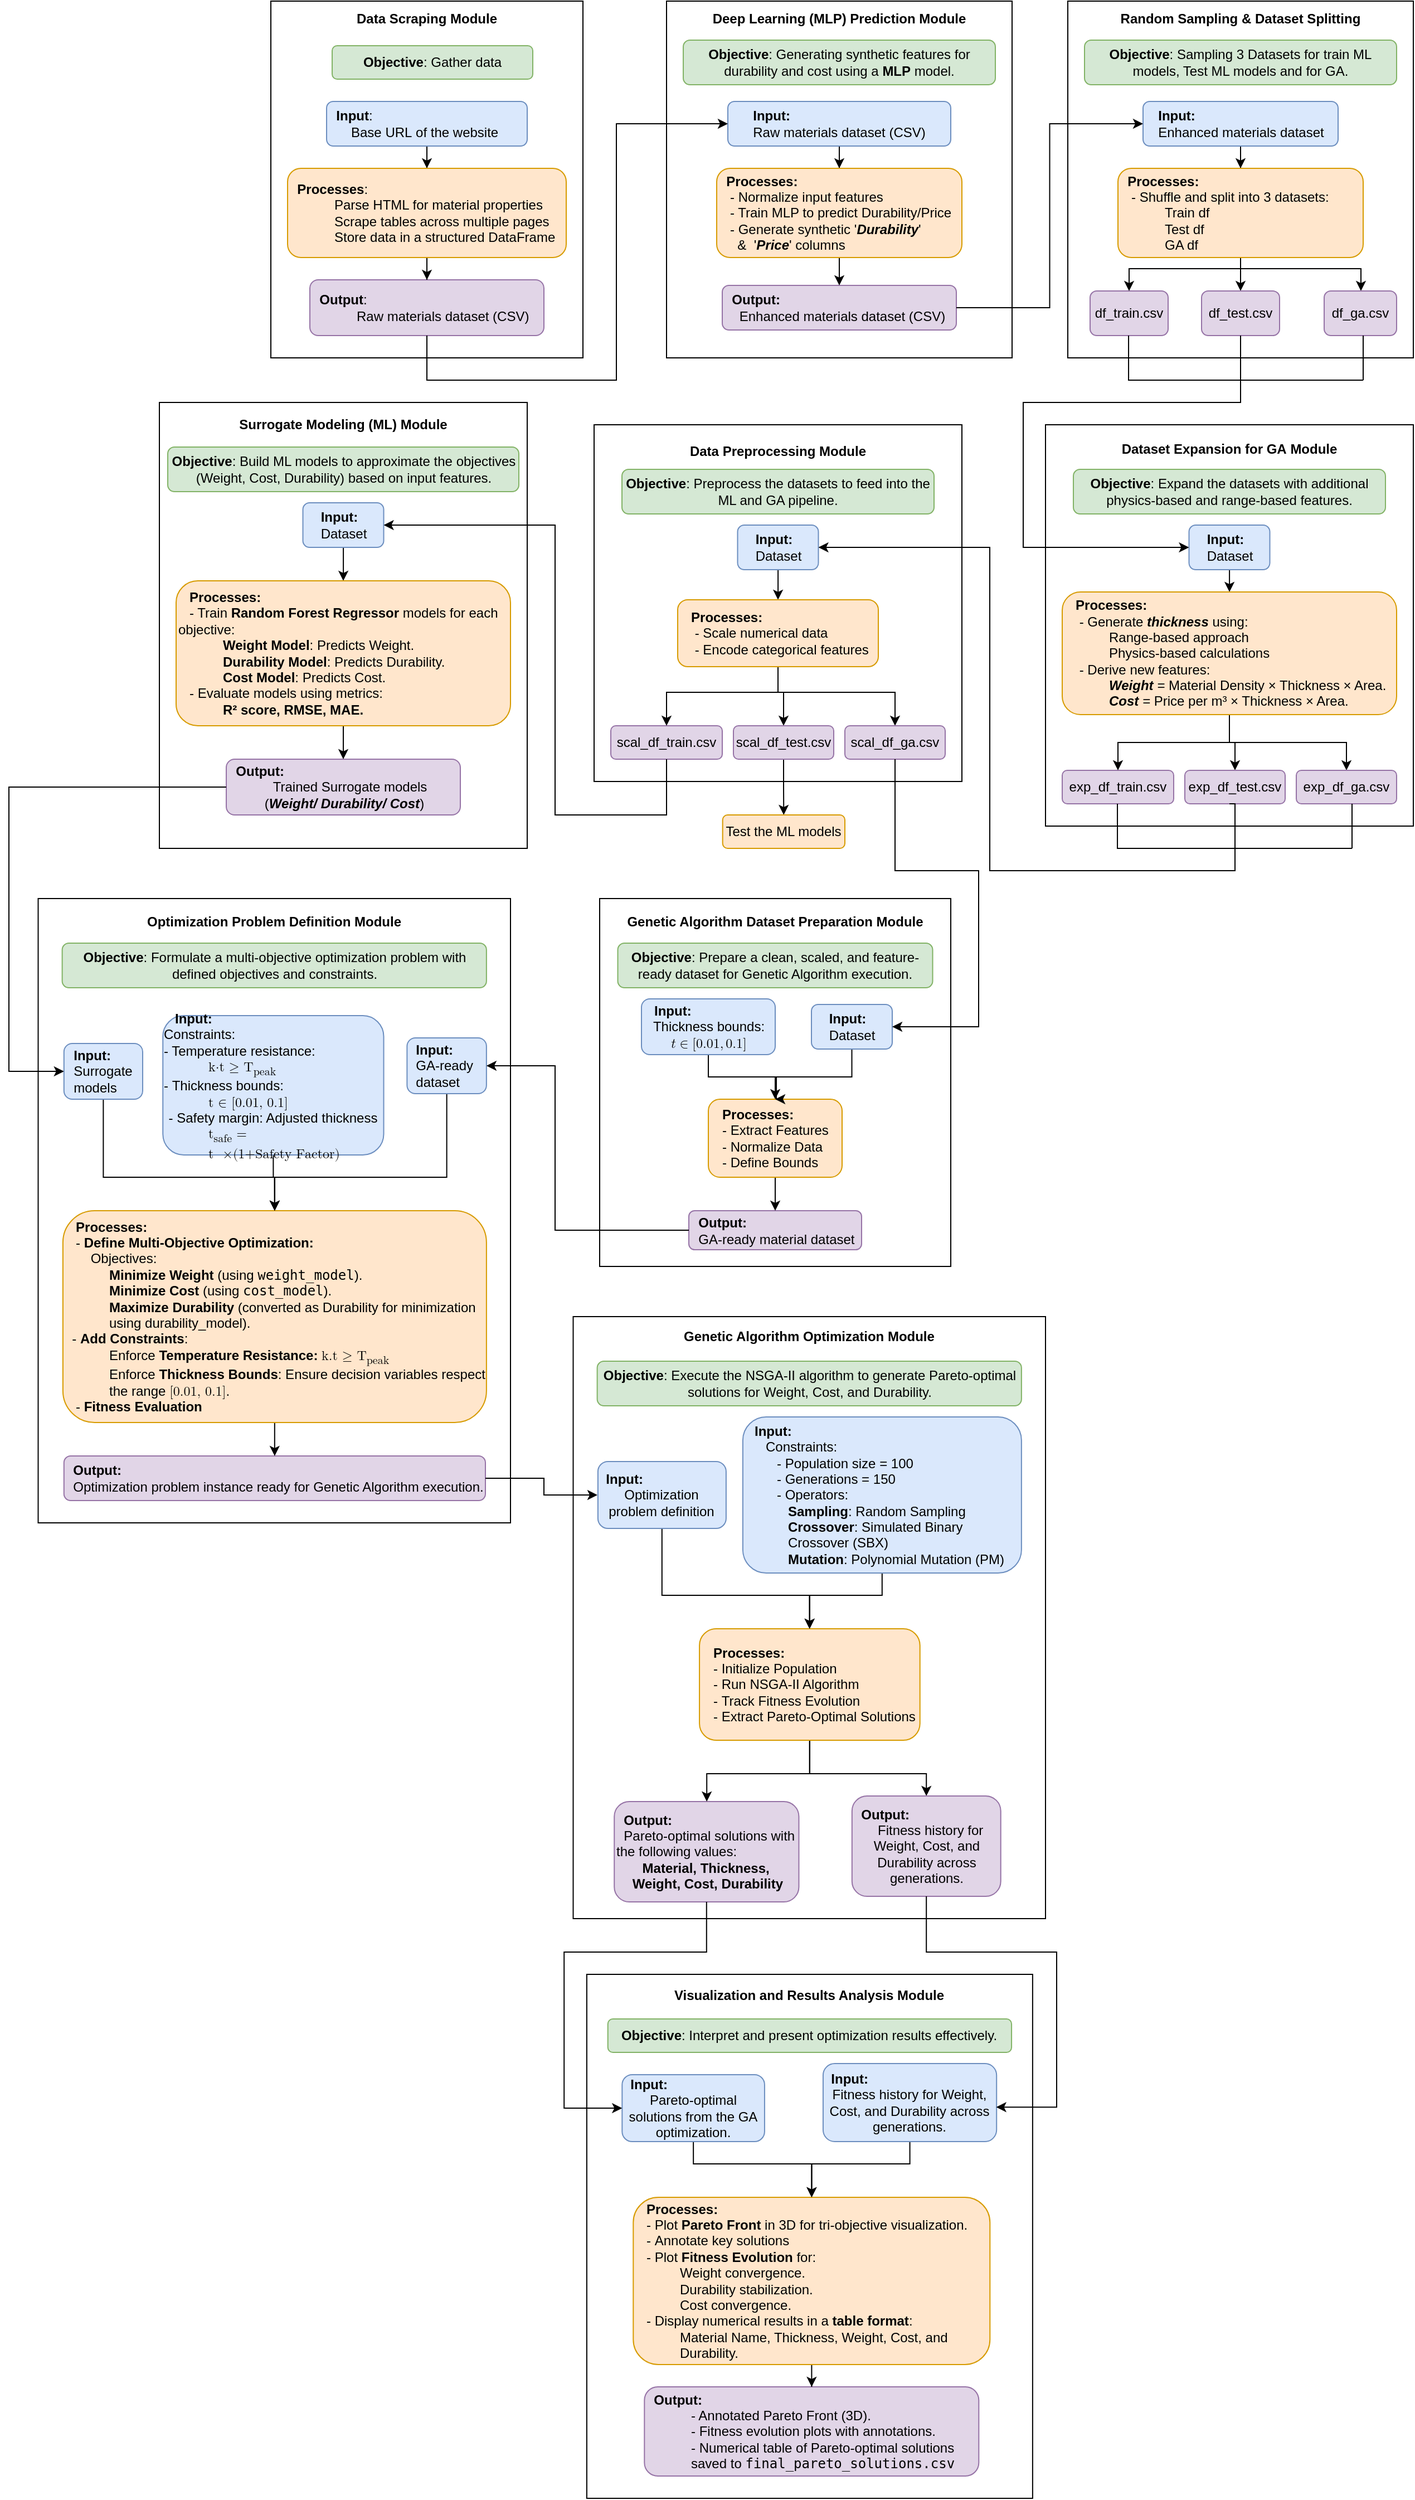 <mxfile version="25.0.3">
  <diagram name="Page-1" id="Ps6MOU7-8_vHRRFFbxZr">
    <mxGraphModel dx="7114" dy="4911" grid="1" gridSize="10" guides="1" tooltips="1" connect="1" arrows="1" fold="1" page="1" pageScale="1" pageWidth="827" pageHeight="1169" math="0" shadow="0">
      <root>
        <mxCell id="0" />
        <mxCell id="1" parent="0" />
        <mxCell id="xoTzIHeCAV2_g0zYCG---73" value="&lt;font style=&quot;&quot;&gt;&lt;b style=&quot;&quot;&gt;&lt;font&gt;Data Scraping &lt;span style=&quot;&quot; class=&quot;hljs-keyword&quot;&gt;Module&lt;/span&gt;&lt;/font&gt;&lt;/b&gt;&lt;/font&gt;&lt;div&gt;&lt;span class=&quot;hljs-keyword&quot;&gt;&lt;br&gt;&lt;/span&gt;&lt;/div&gt;&lt;div&gt;&lt;span class=&quot;hljs-keyword&quot;&gt;&lt;br&gt;&lt;/span&gt;&lt;/div&gt;&lt;div&gt;&lt;span class=&quot;hljs-keyword&quot;&gt;&lt;br&gt;&lt;/span&gt;&lt;/div&gt;&lt;div&gt;&lt;span class=&quot;hljs-keyword&quot;&gt;&lt;br&gt;&lt;/span&gt;&lt;/div&gt;&lt;div&gt;&lt;span class=&quot;hljs-keyword&quot;&gt;&lt;br&gt;&lt;/span&gt;&lt;/div&gt;&lt;div&gt;&lt;span class=&quot;hljs-keyword&quot;&gt;&lt;br&gt;&lt;/span&gt;&lt;/div&gt;&lt;div&gt;&lt;span class=&quot;hljs-keyword&quot;&gt;&lt;br&gt;&lt;/span&gt;&lt;/div&gt;&lt;div&gt;&lt;span class=&quot;hljs-keyword&quot;&gt;&lt;br&gt;&lt;/span&gt;&lt;/div&gt;&lt;div&gt;&lt;span class=&quot;hljs-keyword&quot;&gt;&lt;br&gt;&lt;/span&gt;&lt;/div&gt;&lt;div&gt;&lt;span class=&quot;hljs-keyword&quot;&gt;&lt;br&gt;&lt;/span&gt;&lt;/div&gt;&lt;div&gt;&lt;span class=&quot;hljs-keyword&quot;&gt;&lt;br&gt;&lt;/span&gt;&lt;/div&gt;&lt;div&gt;&lt;span class=&quot;hljs-keyword&quot;&gt;&lt;br&gt;&lt;/span&gt;&lt;/div&gt;&lt;div&gt;&lt;span class=&quot;hljs-keyword&quot;&gt;&lt;br&gt;&lt;/span&gt;&lt;/div&gt;&lt;div&gt;&lt;span class=&quot;hljs-keyword&quot;&gt;&lt;br&gt;&lt;/span&gt;&lt;/div&gt;&lt;div&gt;&lt;span class=&quot;hljs-keyword&quot;&gt;&lt;br&gt;&lt;/span&gt;&lt;/div&gt;&lt;div&gt;&lt;span class=&quot;hljs-keyword&quot;&gt;&lt;br&gt;&lt;/span&gt;&lt;/div&gt;&lt;div&gt;&lt;span class=&quot;hljs-keyword&quot;&gt;&lt;br&gt;&lt;/span&gt;&lt;/div&gt;&lt;div&gt;&lt;span class=&quot;hljs-keyword&quot;&gt;&lt;br&gt;&lt;/span&gt;&lt;/div&gt;&lt;div&gt;&lt;span class=&quot;hljs-keyword&quot;&gt;&lt;br&gt;&lt;/span&gt;&lt;/div&gt;&lt;div&gt;&lt;span class=&quot;hljs-keyword&quot;&gt;&lt;br&gt;&lt;/span&gt;&lt;/div&gt;" style="rounded=0;whiteSpace=wrap;html=1;" vertex="1" parent="1">
          <mxGeometry x="75" y="-2320" width="280" height="320" as="geometry" />
        </mxCell>
        <mxCell id="xoTzIHeCAV2_g0zYCG---74" style="edgeStyle=orthogonalEdgeStyle;rounded=0;orthogonalLoop=1;jettySize=auto;html=1;entryX=0.5;entryY=0;entryDx=0;entryDy=0;" edge="1" parent="1" source="xoTzIHeCAV2_g0zYCG---75" target="xoTzIHeCAV2_g0zYCG---78">
          <mxGeometry relative="1" as="geometry" />
        </mxCell>
        <mxCell id="xoTzIHeCAV2_g0zYCG---75" value="&lt;strong&gt;&amp;nbsp; Input&lt;/strong&gt;:&lt;br&gt;&lt;div style=&quot;text-align: center;&quot;&gt;&lt;span style=&quot;background-color: initial;&quot;&gt;&amp;nbsp; &amp;nbsp; &amp;nbsp; Base URL&amp;nbsp;&lt;/span&gt;&lt;span style=&quot;background-color: initial;&quot; class=&quot;hljs-keyword&quot;&gt;of&lt;/span&gt;&lt;span style=&quot;background-color: initial;&quot;&gt;&amp;nbsp;the website&lt;/span&gt;&lt;/div&gt;" style="rounded=1;whiteSpace=wrap;html=1;align=left;fillColor=#dae8fc;strokeColor=#6c8ebf;" vertex="1" parent="1">
          <mxGeometry x="125" y="-2230" width="180" height="40" as="geometry" />
        </mxCell>
        <mxCell id="xoTzIHeCAV2_g0zYCG---76" value="&amp;nbsp; &lt;b&gt;Output&lt;/b&gt;:&lt;blockquote style=&quot;margin: 0 0 0 40px; border: none; padding: 0px;&quot;&gt;&lt;div style=&quot;&quot;&gt;Raw materials dataset (CSV)&lt;/div&gt;&lt;/blockquote&gt;" style="rounded=1;whiteSpace=wrap;html=1;align=left;fillColor=#e1d5e7;strokeColor=#9673a6;" vertex="1" parent="1">
          <mxGeometry x="110" y="-2070" width="210" height="50" as="geometry" />
        </mxCell>
        <mxCell id="xoTzIHeCAV2_g0zYCG---77" value="" style="edgeStyle=orthogonalEdgeStyle;rounded=0;orthogonalLoop=1;jettySize=auto;html=1;" edge="1" parent="1" source="xoTzIHeCAV2_g0zYCG---78" target="xoTzIHeCAV2_g0zYCG---76">
          <mxGeometry relative="1" as="geometry" />
        </mxCell>
        <mxCell id="xoTzIHeCAV2_g0zYCG---78" value="&amp;nbsp;&amp;nbsp;&lt;b&gt;Processes&lt;/b&gt;:&lt;blockquote style=&quot;margin: 0 0 0 40px; border: none; padding: 0px;&quot;&gt;&lt;div style=&quot;&quot;&gt;Parse HTML &lt;span class=&quot;hljs-keyword&quot;&gt;for&lt;/span&gt; material properties&lt;/div&gt;&lt;/blockquote&gt;&lt;blockquote style=&quot;margin: 0 0 0 40px; border: none; padding: 0px;&quot;&gt;&lt;div style=&quot;&quot;&gt;Scrape tables across multiple pages&lt;/div&gt;&lt;div style=&quot;&quot;&gt;Store data &lt;span class=&quot;hljs-keyword&quot;&gt;in&lt;/span&gt; a structured DataFrame&lt;/div&gt;&lt;/blockquote&gt;" style="rounded=1;whiteSpace=wrap;html=1;align=left;fillColor=#ffe6cc;strokeColor=#d79b00;" vertex="1" parent="1">
          <mxGeometry x="90" y="-2170" width="250" height="80" as="geometry" />
        </mxCell>
        <mxCell id="xoTzIHeCAV2_g0zYCG---79" value="&lt;strong&gt;Objective&lt;/strong&gt;: Gather data" style="rounded=1;whiteSpace=wrap;html=1;fillColor=#d5e8d4;strokeColor=#82b366;" vertex="1" parent="1">
          <mxGeometry x="130" y="-2280" width="180" height="30" as="geometry" />
        </mxCell>
        <mxCell id="xoTzIHeCAV2_g0zYCG---81" value="&lt;font style=&quot;&quot;&gt;&lt;b&gt;Deep Learning (MLP)&amp;nbsp;&lt;/b&gt;&lt;b style=&quot;&quot;&gt;&lt;font&gt;Prediction &lt;span style=&quot;&quot; class=&quot;hljs-keyword&quot;&gt;Module&lt;/span&gt;&lt;/font&gt;&lt;/b&gt;&lt;/font&gt;&lt;div&gt;&lt;b&gt;&lt;br&gt;&lt;/b&gt;&lt;/div&gt;&lt;div&gt;&lt;b&gt;&lt;br&gt;&lt;/b&gt;&lt;/div&gt;&lt;div&gt;&lt;b&gt;&lt;br&gt;&lt;/b&gt;&lt;div&gt;&lt;span class=&quot;hljs-keyword&quot;&gt;&lt;br&gt;&lt;/span&gt;&lt;/div&gt;&lt;div&gt;&lt;span class=&quot;hljs-keyword&quot;&gt;&lt;br&gt;&lt;/span&gt;&lt;/div&gt;&lt;div&gt;&lt;span class=&quot;hljs-keyword&quot;&gt;&lt;br&gt;&lt;/span&gt;&lt;/div&gt;&lt;div&gt;&lt;br&gt;&lt;/div&gt;&lt;div&gt;&lt;span class=&quot;hljs-keyword&quot;&gt;&lt;br&gt;&lt;/span&gt;&lt;/div&gt;&lt;div&gt;&lt;span class=&quot;hljs-keyword&quot;&gt;&lt;br&gt;&lt;/span&gt;&lt;/div&gt;&lt;div&gt;&lt;span class=&quot;hljs-keyword&quot;&gt;&lt;br&gt;&lt;/span&gt;&lt;/div&gt;&lt;div&gt;&lt;span class=&quot;hljs-keyword&quot;&gt;&lt;br&gt;&lt;/span&gt;&lt;/div&gt;&lt;div&gt;&lt;span class=&quot;hljs-keyword&quot;&gt;&lt;br&gt;&lt;/span&gt;&lt;/div&gt;&lt;div&gt;&lt;span class=&quot;hljs-keyword&quot;&gt;&lt;br&gt;&lt;/span&gt;&lt;/div&gt;&lt;div&gt;&lt;span class=&quot;hljs-keyword&quot;&gt;&lt;br&gt;&lt;/span&gt;&lt;/div&gt;&lt;div&gt;&lt;span class=&quot;hljs-keyword&quot;&gt;&lt;br&gt;&lt;/span&gt;&lt;/div&gt;&lt;div&gt;&lt;span class=&quot;hljs-keyword&quot;&gt;&lt;br&gt;&lt;/span&gt;&lt;/div&gt;&lt;div&gt;&lt;span class=&quot;hljs-keyword&quot;&gt;&lt;br&gt;&lt;/span&gt;&lt;/div&gt;&lt;div&gt;&lt;span class=&quot;hljs-keyword&quot;&gt;&lt;br&gt;&lt;/span&gt;&lt;/div&gt;&lt;div&gt;&lt;span class=&quot;hljs-keyword&quot;&gt;&lt;br&gt;&lt;/span&gt;&lt;/div&gt;&lt;div&gt;&lt;span class=&quot;hljs-keyword&quot;&gt;&lt;br&gt;&lt;/span&gt;&lt;/div&gt;&lt;/div&gt;" style="rounded=0;whiteSpace=wrap;html=1;" vertex="1" parent="1">
          <mxGeometry x="430" y="-2320" width="310" height="320" as="geometry" />
        </mxCell>
        <mxCell id="xoTzIHeCAV2_g0zYCG---82" style="edgeStyle=orthogonalEdgeStyle;rounded=0;orthogonalLoop=1;jettySize=auto;html=1;entryX=0.5;entryY=0;entryDx=0;entryDy=0;" edge="1" parent="1" source="xoTzIHeCAV2_g0zYCG---83" target="xoTzIHeCAV2_g0zYCG---86">
          <mxGeometry relative="1" as="geometry" />
        </mxCell>
        <mxCell id="xoTzIHeCAV2_g0zYCG---83" value="&lt;div style=&quot;text-align: left;&quot;&gt;&lt;b style=&quot;background-color: initial;&quot;&gt;Input:&lt;/b&gt;&lt;/div&gt;&lt;div style=&quot;text-align: left;&quot;&gt;Raw materials dataset (CSV)&lt;/div&gt;" style="rounded=1;whiteSpace=wrap;html=1;align=center;fillColor=#dae8fc;strokeColor=#6c8ebf;" vertex="1" parent="1">
          <mxGeometry x="485" y="-2230" width="200" height="40" as="geometry" />
        </mxCell>
        <mxCell id="xoTzIHeCAV2_g0zYCG---84" value="&amp;nbsp; &lt;b&gt;Output:&lt;/b&gt;&lt;div&gt;&lt;span style=&quot;background-color: initial;&quot;&gt;&lt;b&gt;&amp;nbsp; &amp;nbsp;&amp;nbsp;&lt;/b&gt;Enhanced materials dataset (CSV)&lt;/span&gt;&lt;/div&gt;" style="rounded=1;whiteSpace=wrap;html=1;align=left;fillColor=#e1d5e7;strokeColor=#9673a6;" vertex="1" parent="1">
          <mxGeometry x="480" y="-2065" width="210" height="40" as="geometry" />
        </mxCell>
        <mxCell id="xoTzIHeCAV2_g0zYCG---85" value="" style="edgeStyle=orthogonalEdgeStyle;rounded=0;orthogonalLoop=1;jettySize=auto;html=1;" edge="1" parent="1" source="xoTzIHeCAV2_g0zYCG---86" target="xoTzIHeCAV2_g0zYCG---84">
          <mxGeometry relative="1" as="geometry" />
        </mxCell>
        <mxCell id="xoTzIHeCAV2_g0zYCG---86" value="&amp;nbsp;&amp;nbsp;&lt;b&gt;Processes:&lt;/b&gt;&lt;div style=&quot;&quot;&gt;&lt;span class=&quot;hljs-keyword&quot;&gt;&amp;nbsp; &amp;nbsp;- Normalize&lt;/span&gt; input features&lt;/div&gt;&lt;span style=&quot;background-color: initial;&quot;&gt;&amp;nbsp; &amp;nbsp;- Train MLP &lt;/span&gt;&lt;span style=&quot;background-color: initial;&quot; class=&quot;hljs-keyword&quot;&gt;to&lt;/span&gt;&lt;span style=&quot;background-color: initial;&quot;&gt; predict Durability&lt;/span&gt;&lt;span style=&quot;background-color: initial;&quot; class=&quot;hljs-operator&quot;&gt;/&lt;/span&gt;&lt;span style=&quot;background-color: initial;&quot;&gt;Price&lt;/span&gt;&lt;br&gt;&lt;div style=&quot;&quot;&gt;&amp;nbsp; &amp;nbsp;- Generate synthetic &lt;span class=&quot;hljs-string&quot;&gt;&#39;&lt;b&gt;&lt;i&gt;Durability&lt;/i&gt;&lt;/b&gt;&#39;&lt;/span&gt;&amp;nbsp;&amp;nbsp;&lt;/div&gt;&lt;div style=&quot;&quot;&gt;&lt;span class=&quot;hljs-operator&quot;&gt;&amp;nbsp; &amp;nbsp; &amp;nbsp;&amp;amp;&amp;nbsp;&amp;nbsp;&lt;/span&gt;&lt;span style=&quot;background-color: initial;&quot; class=&quot;hljs-string&quot;&gt;&#39;&lt;i&gt;&lt;b&gt;Price&lt;/b&gt;&lt;/i&gt;&#39;&lt;/span&gt;&lt;span style=&quot;background-color: initial;&quot;&gt; columns&lt;/span&gt;&lt;/div&gt;" style="rounded=1;whiteSpace=wrap;html=1;align=left;fillColor=#ffe6cc;strokeColor=#d79b00;" vertex="1" parent="1">
          <mxGeometry x="475" y="-2170" width="220" height="80" as="geometry" />
        </mxCell>
        <mxCell id="xoTzIHeCAV2_g0zYCG---87" value="&lt;strong&gt;Objective&lt;/strong&gt;: Generating synthetic features for durability and cost using a &lt;strong&gt;MLP&amp;nbsp;&lt;/strong&gt;model." style="rounded=1;whiteSpace=wrap;html=1;fillColor=#d5e8d4;strokeColor=#82b366;align=center;" vertex="1" parent="1">
          <mxGeometry x="445" y="-2285" width="280" height="40" as="geometry" />
        </mxCell>
        <mxCell id="xoTzIHeCAV2_g0zYCG---88" style="edgeStyle=orthogonalEdgeStyle;rounded=0;orthogonalLoop=1;jettySize=auto;html=1;exitX=0.5;exitY=1;exitDx=0;exitDy=0;entryX=0;entryY=0.5;entryDx=0;entryDy=0;" edge="1" parent="1" source="xoTzIHeCAV2_g0zYCG---76" target="xoTzIHeCAV2_g0zYCG---83">
          <mxGeometry relative="1" as="geometry">
            <Array as="points">
              <mxPoint x="215" y="-1980" />
              <mxPoint x="385" y="-1980" />
              <mxPoint x="385" y="-2210" />
            </Array>
          </mxGeometry>
        </mxCell>
        <mxCell id="xoTzIHeCAV2_g0zYCG---95" value="&lt;font&gt;&lt;b style=&quot;&quot;&gt;&lt;font style=&quot;&quot;&gt;Random Sampling&amp;nbsp;&lt;span style=&quot;&quot; class=&quot;hljs-operator&quot;&gt;&amp;amp;&lt;/span&gt;&amp;nbsp;Dataset S&lt;font style=&quot;&quot;&gt;plitti&lt;/font&gt;&lt;/font&gt;&lt;/b&gt;&lt;b style=&quot;&quot;&gt;&lt;font style=&quot;&quot;&gt;ng&lt;/font&gt;&lt;/b&gt;&lt;/font&gt;&lt;br&gt;&lt;div&gt;&lt;b&gt;&lt;br&gt;&lt;/b&gt;&lt;/div&gt;&lt;div&gt;&lt;b&gt;&lt;br&gt;&lt;/b&gt;&lt;/div&gt;&lt;div&gt;&lt;b&gt;&lt;br&gt;&lt;/b&gt;&lt;div&gt;&lt;span class=&quot;hljs-keyword&quot;&gt;&lt;br&gt;&lt;/span&gt;&lt;/div&gt;&lt;div&gt;&lt;span class=&quot;hljs-keyword&quot;&gt;&lt;br&gt;&lt;/span&gt;&lt;/div&gt;&lt;div&gt;&lt;span class=&quot;hljs-keyword&quot;&gt;&lt;br&gt;&lt;/span&gt;&lt;/div&gt;&lt;div&gt;&lt;br&gt;&lt;/div&gt;&lt;div&gt;&lt;span class=&quot;hljs-keyword&quot;&gt;&lt;br&gt;&lt;/span&gt;&lt;/div&gt;&lt;div&gt;&lt;span class=&quot;hljs-keyword&quot;&gt;&lt;br&gt;&lt;/span&gt;&lt;/div&gt;&lt;div&gt;&lt;span class=&quot;hljs-keyword&quot;&gt;&lt;br&gt;&lt;/span&gt;&lt;/div&gt;&lt;div&gt;&lt;span class=&quot;hljs-keyword&quot;&gt;&lt;br&gt;&lt;/span&gt;&lt;/div&gt;&lt;div&gt;&lt;span class=&quot;hljs-keyword&quot;&gt;&lt;br&gt;&lt;/span&gt;&lt;/div&gt;&lt;div&gt;&lt;span class=&quot;hljs-keyword&quot;&gt;&lt;br&gt;&lt;/span&gt;&lt;/div&gt;&lt;div&gt;&lt;span class=&quot;hljs-keyword&quot;&gt;&lt;br&gt;&lt;/span&gt;&lt;/div&gt;&lt;div&gt;&lt;span class=&quot;hljs-keyword&quot;&gt;&lt;br&gt;&lt;/span&gt;&lt;/div&gt;&lt;div&gt;&lt;span class=&quot;hljs-keyword&quot;&gt;&lt;br&gt;&lt;/span&gt;&lt;/div&gt;&lt;div&gt;&lt;span class=&quot;hljs-keyword&quot;&gt;&lt;br&gt;&lt;/span&gt;&lt;/div&gt;&lt;div&gt;&lt;span class=&quot;hljs-keyword&quot;&gt;&lt;br&gt;&lt;/span&gt;&lt;/div&gt;&lt;div&gt;&lt;span class=&quot;hljs-keyword&quot;&gt;&lt;br&gt;&lt;/span&gt;&lt;/div&gt;&lt;div&gt;&lt;span class=&quot;hljs-keyword&quot;&gt;&lt;br&gt;&lt;/span&gt;&lt;/div&gt;&lt;/div&gt;" style="rounded=0;whiteSpace=wrap;html=1;" vertex="1" parent="1">
          <mxGeometry x="790" y="-2320" width="310" height="320" as="geometry" />
        </mxCell>
        <mxCell id="xoTzIHeCAV2_g0zYCG---96" style="edgeStyle=orthogonalEdgeStyle;rounded=0;orthogonalLoop=1;jettySize=auto;html=1;entryX=0.5;entryY=0;entryDx=0;entryDy=0;" edge="1" parent="1" source="xoTzIHeCAV2_g0zYCG---97" target="xoTzIHeCAV2_g0zYCG---100">
          <mxGeometry relative="1" as="geometry" />
        </mxCell>
        <mxCell id="xoTzIHeCAV2_g0zYCG---97" value="&lt;div style=&quot;text-align: left;&quot;&gt;&lt;b style=&quot;background-color: initial;&quot;&gt;Input:&lt;/b&gt;&lt;/div&gt;&lt;div style=&quot;text-align: left;&quot;&gt;Enhanced materials dataset&lt;/div&gt;" style="rounded=1;whiteSpace=wrap;html=1;align=center;fillColor=#dae8fc;strokeColor=#6c8ebf;" vertex="1" parent="1">
          <mxGeometry x="857.5" y="-2230" width="175" height="40" as="geometry" />
        </mxCell>
        <mxCell id="xoTzIHeCAV2_g0zYCG---98" value="df_train.csv" style="rounded=1;whiteSpace=wrap;html=1;align=center;fillColor=#e1d5e7;strokeColor=#9673a6;" vertex="1" parent="1">
          <mxGeometry x="810" y="-2060" width="70" height="40" as="geometry" />
        </mxCell>
        <mxCell id="xoTzIHeCAV2_g0zYCG---99" value="" style="edgeStyle=orthogonalEdgeStyle;rounded=0;orthogonalLoop=1;jettySize=auto;html=1;" edge="1" parent="1" source="xoTzIHeCAV2_g0zYCG---100" target="xoTzIHeCAV2_g0zYCG---98">
          <mxGeometry relative="1" as="geometry">
            <Array as="points">
              <mxPoint x="945" y="-2080" />
              <mxPoint x="845" y="-2080" />
            </Array>
          </mxGeometry>
        </mxCell>
        <mxCell id="xoTzIHeCAV2_g0zYCG---105" style="edgeStyle=orthogonalEdgeStyle;rounded=0;orthogonalLoop=1;jettySize=auto;html=1;exitX=0.5;exitY=1;exitDx=0;exitDy=0;entryX=0.5;entryY=0;entryDx=0;entryDy=0;" edge="1" parent="1" source="xoTzIHeCAV2_g0zYCG---100" target="xoTzIHeCAV2_g0zYCG---103">
          <mxGeometry relative="1" as="geometry" />
        </mxCell>
        <mxCell id="xoTzIHeCAV2_g0zYCG---106" style="edgeStyle=orthogonalEdgeStyle;rounded=0;orthogonalLoop=1;jettySize=auto;html=1;entryX=0.5;entryY=0;entryDx=0;entryDy=0;" edge="1" parent="1" source="xoTzIHeCAV2_g0zYCG---100" target="xoTzIHeCAV2_g0zYCG---104">
          <mxGeometry relative="1" as="geometry">
            <Array as="points">
              <mxPoint x="945" y="-2080" />
              <mxPoint x="1053" y="-2080" />
              <mxPoint x="1053" y="-2060" />
            </Array>
          </mxGeometry>
        </mxCell>
        <mxCell id="xoTzIHeCAV2_g0zYCG---100" value="&amp;nbsp;&amp;nbsp;&lt;b&gt;Processes:&lt;/b&gt;&lt;div style=&quot;&quot;&gt;&lt;span class=&quot;hljs-keyword&quot;&gt;&amp;nbsp; &amp;nbsp;-&amp;nbsp;&lt;/span&gt;&lt;span style=&quot;background-color: initial;&quot;&gt;Shuffle&amp;nbsp;&lt;/span&gt;&lt;span style=&quot;background-color: initial;&quot; class=&quot;hljs-keyword&quot;&gt;and&lt;/span&gt;&lt;span style=&quot;background-color: initial;&quot;&gt;&amp;nbsp;&lt;/span&gt;&lt;span style=&quot;background-color: initial;&quot;&gt;split&lt;/span&gt;&lt;span style=&quot;background-color: initial;&quot;&gt;&amp;nbsp;&lt;/span&gt;&lt;span style=&quot;background-color: initial;&quot; class=&quot;hljs-keyword&quot;&gt;into&lt;/span&gt;&lt;span style=&quot;background-color: initial;&quot;&gt;&amp;nbsp;&lt;/span&gt;&lt;span style=&quot;background-color: initial;&quot; class=&quot;hljs-number&quot;&gt;3&lt;/span&gt;&lt;span style=&quot;background-color: initial;&quot;&gt;&amp;nbsp;&lt;/span&gt;&lt;span style=&quot;background-color: initial;&quot;&gt;datasets:&lt;/span&gt;&lt;/div&gt;&lt;blockquote style=&quot;margin: 0px 0px 0px 40px; border: none; padding: 0px;&quot;&gt;Train df&lt;/blockquote&gt;&lt;blockquote style=&quot;margin: 0px 0px 0px 40px; border: none; padding: 0px;&quot;&gt;&lt;span style=&quot;background-color: initial;&quot;&gt;Test df&lt;/span&gt;&lt;br&gt;&lt;div&gt;GA df&lt;/div&gt;&lt;/blockquote&gt;" style="rounded=1;whiteSpace=wrap;html=1;align=left;fillColor=#ffe6cc;strokeColor=#d79b00;" vertex="1" parent="1">
          <mxGeometry x="835" y="-2170" width="220" height="80" as="geometry" />
        </mxCell>
        <mxCell id="xoTzIHeCAV2_g0zYCG---101" value="&lt;strong&gt;Objective&lt;/strong&gt;: Sampling 3 Datasets for train ML models, Test ML models and for GA." style="rounded=1;whiteSpace=wrap;html=1;fillColor=#d5e8d4;strokeColor=#82b366;align=center;" vertex="1" parent="1">
          <mxGeometry x="805" y="-2285" width="280" height="40" as="geometry" />
        </mxCell>
        <mxCell id="xoTzIHeCAV2_g0zYCG---102" style="edgeStyle=orthogonalEdgeStyle;rounded=0;orthogonalLoop=1;jettySize=auto;html=1;entryX=0;entryY=0.5;entryDx=0;entryDy=0;" edge="1" parent="1" source="xoTzIHeCAV2_g0zYCG---84" target="xoTzIHeCAV2_g0zYCG---97">
          <mxGeometry relative="1" as="geometry" />
        </mxCell>
        <mxCell id="xoTzIHeCAV2_g0zYCG---103" value="df_test.csv" style="rounded=1;whiteSpace=wrap;html=1;align=center;fillColor=#e1d5e7;strokeColor=#9673a6;" vertex="1" parent="1">
          <mxGeometry x="910" y="-2060" width="70" height="40" as="geometry" />
        </mxCell>
        <mxCell id="xoTzIHeCAV2_g0zYCG---104" value="df_ga.csv" style="rounded=1;whiteSpace=wrap;html=1;align=center;fillColor=#e1d5e7;strokeColor=#9673a6;" vertex="1" parent="1">
          <mxGeometry x="1020" y="-2060" width="65" height="40" as="geometry" />
        </mxCell>
        <mxCell id="xoTzIHeCAV2_g0zYCG---113" value="&lt;b style=&quot;&quot;&gt;&lt;font&gt;Dataset Expansion&amp;nbsp;&lt;span style=&quot;&quot; class=&quot;hljs-keyword&quot;&gt;for&lt;/span&gt;&amp;nbsp;GA&amp;nbsp;&lt;span style=&quot;&quot; class=&quot;hljs-keyword&quot;&gt;Module&lt;/span&gt;&lt;/font&gt;&lt;/b&gt;&lt;br&gt;&lt;div&gt;&lt;b&gt;&lt;br&gt;&lt;/b&gt;&lt;/div&gt;&lt;div&gt;&lt;b&gt;&lt;br&gt;&lt;/b&gt;&lt;/div&gt;&lt;div&gt;&lt;b&gt;&lt;br&gt;&lt;/b&gt;&lt;div&gt;&lt;span class=&quot;hljs-keyword&quot;&gt;&lt;br&gt;&lt;/span&gt;&lt;/div&gt;&lt;div&gt;&lt;span class=&quot;hljs-keyword&quot;&gt;&lt;br&gt;&lt;/span&gt;&lt;/div&gt;&lt;div&gt;&lt;span class=&quot;hljs-keyword&quot;&gt;&lt;br&gt;&lt;/span&gt;&lt;/div&gt;&lt;div&gt;&lt;span class=&quot;hljs-keyword&quot;&gt;&lt;br&gt;&lt;/span&gt;&lt;/div&gt;&lt;div&gt;&lt;span class=&quot;hljs-keyword&quot;&gt;&lt;br&gt;&lt;/span&gt;&lt;/div&gt;&lt;div&gt;&lt;br&gt;&lt;/div&gt;&lt;div&gt;&lt;span class=&quot;hljs-keyword&quot;&gt;&lt;br&gt;&lt;/span&gt;&lt;/div&gt;&lt;div&gt;&lt;span class=&quot;hljs-keyword&quot;&gt;&lt;br&gt;&lt;/span&gt;&lt;/div&gt;&lt;div&gt;&lt;span class=&quot;hljs-keyword&quot;&gt;&lt;br&gt;&lt;/span&gt;&lt;/div&gt;&lt;div&gt;&lt;span class=&quot;hljs-keyword&quot;&gt;&lt;br&gt;&lt;/span&gt;&lt;/div&gt;&lt;div&gt;&lt;span class=&quot;hljs-keyword&quot;&gt;&lt;br&gt;&lt;/span&gt;&lt;/div&gt;&lt;div&gt;&lt;span class=&quot;hljs-keyword&quot;&gt;&lt;br&gt;&lt;/span&gt;&lt;/div&gt;&lt;div&gt;&lt;span class=&quot;hljs-keyword&quot;&gt;&lt;br&gt;&lt;/span&gt;&lt;/div&gt;&lt;div&gt;&lt;span class=&quot;hljs-keyword&quot;&gt;&lt;br&gt;&lt;/span&gt;&lt;/div&gt;&lt;div&gt;&lt;span class=&quot;hljs-keyword&quot;&gt;&lt;br&gt;&lt;/span&gt;&lt;/div&gt;&lt;div&gt;&lt;span class=&quot;hljs-keyword&quot;&gt;&lt;br&gt;&lt;/span&gt;&lt;/div&gt;&lt;div&gt;&lt;span class=&quot;hljs-keyword&quot;&gt;&lt;br&gt;&lt;/span&gt;&lt;/div&gt;&lt;div&gt;&lt;span class=&quot;hljs-keyword&quot;&gt;&lt;br&gt;&lt;/span&gt;&lt;/div&gt;&lt;div&gt;&lt;span class=&quot;hljs-keyword&quot;&gt;&lt;br&gt;&lt;/span&gt;&lt;/div&gt;&lt;/div&gt;" style="rounded=0;whiteSpace=wrap;html=1;" vertex="1" parent="1">
          <mxGeometry x="770" y="-1940" width="330" height="360" as="geometry" />
        </mxCell>
        <mxCell id="xoTzIHeCAV2_g0zYCG---114" style="edgeStyle=orthogonalEdgeStyle;rounded=0;orthogonalLoop=1;jettySize=auto;html=1;entryX=0.5;entryY=0;entryDx=0;entryDy=0;" edge="1" parent="1" source="xoTzIHeCAV2_g0zYCG---115" target="xoTzIHeCAV2_g0zYCG---120">
          <mxGeometry relative="1" as="geometry" />
        </mxCell>
        <mxCell id="xoTzIHeCAV2_g0zYCG---115" value="&lt;div style=&quot;text-align: left;&quot;&gt;&lt;b style=&quot;background-color: initial;&quot;&gt;Input:&lt;/b&gt;&lt;/div&gt;&lt;div style=&quot;text-align: left;&quot;&gt;Dataset&lt;/div&gt;" style="rounded=1;whiteSpace=wrap;html=1;align=center;fillColor=#dae8fc;strokeColor=#6c8ebf;" vertex="1" parent="1">
          <mxGeometry x="898.75" y="-1850" width="72.5" height="40" as="geometry" />
        </mxCell>
        <mxCell id="xoTzIHeCAV2_g0zYCG---116" value="exp_df_train.csv" style="rounded=1;whiteSpace=wrap;html=1;align=center;fillColor=#e1d5e7;strokeColor=#9673a6;" vertex="1" parent="1">
          <mxGeometry x="785" y="-1630" width="100" height="30" as="geometry" />
        </mxCell>
        <mxCell id="xoTzIHeCAV2_g0zYCG---124" style="edgeStyle=orthogonalEdgeStyle;rounded=0;orthogonalLoop=1;jettySize=auto;html=1;entryX=0.5;entryY=0;entryDx=0;entryDy=0;" edge="1" parent="1" source="xoTzIHeCAV2_g0zYCG---120" target="xoTzIHeCAV2_g0zYCG---122">
          <mxGeometry relative="1" as="geometry" />
        </mxCell>
        <mxCell id="xoTzIHeCAV2_g0zYCG---125" style="edgeStyle=orthogonalEdgeStyle;rounded=0;orthogonalLoop=1;jettySize=auto;html=1;" edge="1" parent="1" source="xoTzIHeCAV2_g0zYCG---120" target="xoTzIHeCAV2_g0zYCG---116">
          <mxGeometry relative="1" as="geometry" />
        </mxCell>
        <mxCell id="xoTzIHeCAV2_g0zYCG---126" style="edgeStyle=orthogonalEdgeStyle;rounded=0;orthogonalLoop=1;jettySize=auto;html=1;" edge="1" parent="1" source="xoTzIHeCAV2_g0zYCG---120" target="xoTzIHeCAV2_g0zYCG---123">
          <mxGeometry relative="1" as="geometry" />
        </mxCell>
        <mxCell id="xoTzIHeCAV2_g0zYCG---120" value="&amp;nbsp; &amp;nbsp;&lt;b&gt;Processes:&lt;/b&gt;&lt;div style=&quot;&quot;&gt;&lt;span style=&quot;background-color: initial;&quot;&gt;&amp;nbsp; &amp;nbsp; - Generate &lt;b&gt;&lt;i&gt;thickness&lt;/i&gt;&lt;/b&gt;&amp;nbsp;&lt;/span&gt;&lt;span style=&quot;background-color: initial;&quot; class=&quot;hljs-keyword&quot;&gt;using&lt;/span&gt;&lt;span style=&quot;background-color: initial;&quot;&gt;:&lt;/span&gt;&lt;/div&gt;&lt;blockquote style=&quot;margin: 0px 0px 0px 40px; border: none; padding: 0px;&quot;&gt;&lt;span class=&quot;hljs-keyword&quot;&gt;Range&lt;/span&gt;&lt;span class=&quot;hljs-operator&quot;&gt;-&lt;/span&gt;based approach&lt;br&gt;Physics&lt;span class=&quot;hljs-operator&quot;&gt;-&lt;/span&gt;based calculations&lt;/blockquote&gt;&lt;span style=&quot;background-color: initial;&quot;&gt;&amp;nbsp; &amp;nbsp; - Derive&amp;nbsp;&lt;/span&gt;&lt;span style=&quot;background-color: initial;&quot; class=&quot;hljs-keyword&quot;&gt;new&lt;/span&gt;&lt;span style=&quot;background-color: initial;&quot;&gt;&amp;nbsp;features:&lt;/span&gt;&lt;br&gt;&lt;blockquote style=&quot;margin: 0px 0px 0px 40px; border: none; padding: 0px;&quot;&gt;&lt;i&gt;&lt;b&gt;Weight &lt;/b&gt;=&amp;nbsp;&lt;/i&gt;Material Density × Thickness × Area.&lt;i&gt;&lt;br&gt;&lt;b&gt;&lt;span style=&quot;background-color: initial;&quot;&gt;&lt;/span&gt;Cost &lt;/b&gt;=&amp;nbsp;&lt;/i&gt;&lt;span style=&quot;background-color: initial;&quot;&gt;Price per m³ × Thickness × Area.&lt;/span&gt;&lt;/blockquote&gt;" style="rounded=1;whiteSpace=wrap;html=1;align=left;fillColor=#ffe6cc;strokeColor=#d79b00;" vertex="1" parent="1">
          <mxGeometry x="785" y="-1790" width="300" height="110" as="geometry" />
        </mxCell>
        <mxCell id="xoTzIHeCAV2_g0zYCG---121" value="&lt;strong&gt;Objective&lt;/strong&gt;: Expand the datasets with additional physics-based and range-based features." style="rounded=1;whiteSpace=wrap;html=1;fillColor=#d5e8d4;strokeColor=#82b366;align=center;" vertex="1" parent="1">
          <mxGeometry x="795" y="-1900" width="280" height="40" as="geometry" />
        </mxCell>
        <mxCell id="xoTzIHeCAV2_g0zYCG---122" value="exp_df_test.csv" style="rounded=1;whiteSpace=wrap;html=1;align=center;fillColor=#e1d5e7;strokeColor=#9673a6;" vertex="1" parent="1">
          <mxGeometry x="895" y="-1630" width="90" height="30" as="geometry" />
        </mxCell>
        <mxCell id="xoTzIHeCAV2_g0zYCG---123" value="exp_df_ga.csv" style="rounded=1;whiteSpace=wrap;html=1;align=center;fillColor=#e1d5e7;strokeColor=#9673a6;" vertex="1" parent="1">
          <mxGeometry x="995" y="-1630" width="90" height="30" as="geometry" />
        </mxCell>
        <mxCell id="xoTzIHeCAV2_g0zYCG---128" value="" style="endArrow=none;html=1;rounded=0;entryX=0.5;entryY=1;entryDx=0;entryDy=0;" edge="1" parent="1" target="xoTzIHeCAV2_g0zYCG---103">
          <mxGeometry width="50" height="50" relative="1" as="geometry">
            <mxPoint x="945" y="-1980" as="sourcePoint" />
            <mxPoint x="790" y="-1920" as="targetPoint" />
          </mxGeometry>
        </mxCell>
        <mxCell id="xoTzIHeCAV2_g0zYCG---129" value="" style="endArrow=none;html=1;rounded=0;entryX=0.5;entryY=1;entryDx=0;entryDy=0;" edge="1" parent="1">
          <mxGeometry width="50" height="50" relative="1" as="geometry">
            <mxPoint x="844.52" y="-1980" as="sourcePoint" />
            <mxPoint x="844.52" y="-2020" as="targetPoint" />
          </mxGeometry>
        </mxCell>
        <mxCell id="xoTzIHeCAV2_g0zYCG---130" value="" style="endArrow=none;html=1;rounded=0;entryX=0.5;entryY=1;entryDx=0;entryDy=0;" edge="1" parent="1">
          <mxGeometry width="50" height="50" relative="1" as="geometry">
            <mxPoint x="1055" y="-1980" as="sourcePoint" />
            <mxPoint x="1055" y="-2020" as="targetPoint" />
          </mxGeometry>
        </mxCell>
        <mxCell id="xoTzIHeCAV2_g0zYCG---131" value="" style="endArrow=none;html=1;rounded=0;" edge="1" parent="1">
          <mxGeometry width="50" height="50" relative="1" as="geometry">
            <mxPoint x="844" y="-1980" as="sourcePoint" />
            <mxPoint x="1055" y="-1980" as="targetPoint" />
          </mxGeometry>
        </mxCell>
        <mxCell id="xoTzIHeCAV2_g0zYCG---132" style="edgeStyle=orthogonalEdgeStyle;rounded=0;orthogonalLoop=1;jettySize=auto;html=1;entryX=0;entryY=0.5;entryDx=0;entryDy=0;exitX=0.5;exitY=1;exitDx=0;exitDy=0;" edge="1" parent="1" source="xoTzIHeCAV2_g0zYCG---103" target="xoTzIHeCAV2_g0zYCG---115">
          <mxGeometry relative="1" as="geometry">
            <Array as="points">
              <mxPoint x="945" y="-1960" />
              <mxPoint x="750" y="-1960" />
              <mxPoint x="750" y="-1830" />
            </Array>
          </mxGeometry>
        </mxCell>
        <mxCell id="xoTzIHeCAV2_g0zYCG---139" value="&lt;b style=&quot;&quot;&gt;&lt;font&gt;Data Preprocessing&amp;nbsp;&lt;span style=&quot;&quot; class=&quot;hljs-keyword&quot;&gt;Module&lt;/span&gt;&lt;/font&gt;&lt;/b&gt;&lt;br&gt;&lt;div&gt;&lt;b&gt;&lt;br&gt;&lt;/b&gt;&lt;/div&gt;&lt;div&gt;&lt;b&gt;&lt;br&gt;&lt;/b&gt;&lt;/div&gt;&lt;div&gt;&lt;b&gt;&lt;br&gt;&lt;/b&gt;&lt;div&gt;&lt;span class=&quot;hljs-keyword&quot;&gt;&lt;br&gt;&lt;/span&gt;&lt;/div&gt;&lt;div&gt;&lt;span class=&quot;hljs-keyword&quot;&gt;&lt;br&gt;&lt;/span&gt;&lt;/div&gt;&lt;div&gt;&lt;br&gt;&lt;/div&gt;&lt;div&gt;&lt;span class=&quot;hljs-keyword&quot;&gt;&lt;br&gt;&lt;/span&gt;&lt;/div&gt;&lt;div&gt;&lt;span class=&quot;hljs-keyword&quot;&gt;&lt;br&gt;&lt;/span&gt;&lt;/div&gt;&lt;div&gt;&lt;span class=&quot;hljs-keyword&quot;&gt;&lt;br&gt;&lt;/span&gt;&lt;/div&gt;&lt;div&gt;&lt;span class=&quot;hljs-keyword&quot;&gt;&lt;br&gt;&lt;/span&gt;&lt;/div&gt;&lt;div&gt;&lt;span class=&quot;hljs-keyword&quot;&gt;&lt;br&gt;&lt;/span&gt;&lt;/div&gt;&lt;div&gt;&lt;span class=&quot;hljs-keyword&quot;&gt;&lt;br&gt;&lt;/span&gt;&lt;/div&gt;&lt;div&gt;&lt;span class=&quot;hljs-keyword&quot;&gt;&lt;br&gt;&lt;/span&gt;&lt;/div&gt;&lt;div&gt;&lt;span class=&quot;hljs-keyword&quot;&gt;&lt;br&gt;&lt;/span&gt;&lt;/div&gt;&lt;div&gt;&lt;span class=&quot;hljs-keyword&quot;&gt;&lt;br&gt;&lt;/span&gt;&lt;/div&gt;&lt;div&gt;&lt;span class=&quot;hljs-keyword&quot;&gt;&lt;br&gt;&lt;/span&gt;&lt;/div&gt;&lt;div&gt;&lt;span class=&quot;hljs-keyword&quot;&gt;&lt;br&gt;&lt;/span&gt;&lt;/div&gt;&lt;div&gt;&lt;span class=&quot;hljs-keyword&quot;&gt;&lt;br&gt;&lt;/span&gt;&lt;/div&gt;&lt;div&gt;&lt;span class=&quot;hljs-keyword&quot;&gt;&lt;br&gt;&lt;/span&gt;&lt;/div&gt;&lt;/div&gt;" style="rounded=0;whiteSpace=wrap;html=1;" vertex="1" parent="1">
          <mxGeometry x="365" y="-1940" width="330" height="320" as="geometry" />
        </mxCell>
        <mxCell id="xoTzIHeCAV2_g0zYCG---140" style="edgeStyle=orthogonalEdgeStyle;rounded=0;orthogonalLoop=1;jettySize=auto;html=1;entryX=0.5;entryY=0;entryDx=0;entryDy=0;" edge="1" parent="1" source="xoTzIHeCAV2_g0zYCG---141" target="xoTzIHeCAV2_g0zYCG---146">
          <mxGeometry relative="1" as="geometry" />
        </mxCell>
        <mxCell id="xoTzIHeCAV2_g0zYCG---141" value="&lt;div style=&quot;text-align: left;&quot;&gt;&lt;b style=&quot;background-color: initial;&quot;&gt;Input:&lt;/b&gt;&lt;/div&gt;&lt;div style=&quot;text-align: left;&quot;&gt;Dataset&lt;/div&gt;" style="rounded=1;whiteSpace=wrap;html=1;align=center;fillColor=#dae8fc;strokeColor=#6c8ebf;" vertex="1" parent="1">
          <mxGeometry x="493.75" y="-1850" width="72.5" height="40" as="geometry" />
        </mxCell>
        <mxCell id="xoTzIHeCAV2_g0zYCG---142" value="scal_df_train.csv" style="rounded=1;whiteSpace=wrap;html=1;align=center;fillColor=#e1d5e7;strokeColor=#9673a6;" vertex="1" parent="1">
          <mxGeometry x="380" y="-1670" width="100" height="30" as="geometry" />
        </mxCell>
        <mxCell id="xoTzIHeCAV2_g0zYCG---143" style="edgeStyle=orthogonalEdgeStyle;rounded=0;orthogonalLoop=1;jettySize=auto;html=1;entryX=0.5;entryY=0;entryDx=0;entryDy=0;" edge="1" parent="1" source="xoTzIHeCAV2_g0zYCG---146" target="xoTzIHeCAV2_g0zYCG---148">
          <mxGeometry relative="1" as="geometry">
            <Array as="points">
              <mxPoint x="530" y="-1700" />
              <mxPoint x="535" y="-1700" />
            </Array>
          </mxGeometry>
        </mxCell>
        <mxCell id="xoTzIHeCAV2_g0zYCG---144" style="edgeStyle=orthogonalEdgeStyle;rounded=0;orthogonalLoop=1;jettySize=auto;html=1;" edge="1" parent="1" source="xoTzIHeCAV2_g0zYCG---146" target="xoTzIHeCAV2_g0zYCG---142">
          <mxGeometry relative="1" as="geometry">
            <Array as="points">
              <mxPoint x="530" y="-1700" />
              <mxPoint x="430" y="-1700" />
            </Array>
          </mxGeometry>
        </mxCell>
        <mxCell id="xoTzIHeCAV2_g0zYCG---145" style="edgeStyle=orthogonalEdgeStyle;rounded=0;orthogonalLoop=1;jettySize=auto;html=1;" edge="1" parent="1" source="xoTzIHeCAV2_g0zYCG---146" target="xoTzIHeCAV2_g0zYCG---149">
          <mxGeometry relative="1" as="geometry">
            <Array as="points">
              <mxPoint x="530" y="-1700" />
              <mxPoint x="635" y="-1700" />
            </Array>
          </mxGeometry>
        </mxCell>
        <mxCell id="xoTzIHeCAV2_g0zYCG---146" value="&amp;nbsp; &amp;nbsp;&lt;b&gt;Processes:&lt;/b&gt;&lt;div style=&quot;&quot;&gt;&lt;span style=&quot;background-color: initial;&quot;&gt;&amp;nbsp; &amp;nbsp; -&amp;nbsp;&lt;/span&gt;&lt;span style=&quot;background-color: initial;&quot;&gt;Scale numerical data&lt;/span&gt;&lt;/div&gt;&lt;div style=&quot;&quot;&gt;&lt;span style=&quot;background-color: initial;&quot;&gt;&amp;nbsp; &amp;nbsp; - Encode categorical features&lt;/span&gt;&lt;/div&gt;" style="rounded=1;whiteSpace=wrap;html=1;align=left;fillColor=#ffe6cc;strokeColor=#d79b00;" vertex="1" parent="1">
          <mxGeometry x="440" y="-1783" width="180" height="60" as="geometry" />
        </mxCell>
        <mxCell id="xoTzIHeCAV2_g0zYCG---147" value="&lt;strong&gt;Objective&lt;/strong&gt;: Preprocess the datasets to feed into the ML and GA pipeline." style="rounded=1;whiteSpace=wrap;html=1;fillColor=#d5e8d4;strokeColor=#82b366;align=center;" vertex="1" parent="1">
          <mxGeometry x="390" y="-1900" width="280" height="40" as="geometry" />
        </mxCell>
        <mxCell id="xoTzIHeCAV2_g0zYCG---245" style="edgeStyle=orthogonalEdgeStyle;rounded=0;orthogonalLoop=1;jettySize=auto;html=1;" edge="1" parent="1" source="xoTzIHeCAV2_g0zYCG---148" target="xoTzIHeCAV2_g0zYCG---244">
          <mxGeometry relative="1" as="geometry" />
        </mxCell>
        <mxCell id="xoTzIHeCAV2_g0zYCG---148" value="scal_df_test.csv" style="rounded=1;whiteSpace=wrap;html=1;align=center;fillColor=#e1d5e7;strokeColor=#9673a6;" vertex="1" parent="1">
          <mxGeometry x="490" y="-1670" width="90" height="30" as="geometry" />
        </mxCell>
        <mxCell id="xoTzIHeCAV2_g0zYCG---149" value="scal_df_ga.csv" style="rounded=1;whiteSpace=wrap;html=1;align=center;fillColor=#e1d5e7;strokeColor=#9673a6;" vertex="1" parent="1">
          <mxGeometry x="590" y="-1670" width="90" height="30" as="geometry" />
        </mxCell>
        <mxCell id="xoTzIHeCAV2_g0zYCG---150" value="" style="endArrow=none;html=1;rounded=0;entryX=0.5;entryY=1;entryDx=0;entryDy=0;" edge="1" parent="1">
          <mxGeometry width="50" height="50" relative="1" as="geometry">
            <mxPoint x="834.52" y="-1560" as="sourcePoint" />
            <mxPoint x="834.52" y="-1600" as="targetPoint" />
          </mxGeometry>
        </mxCell>
        <mxCell id="xoTzIHeCAV2_g0zYCG---151" value="" style="endArrow=none;html=1;rounded=0;entryX=0.5;entryY=1;entryDx=0;entryDy=0;" edge="1" parent="1">
          <mxGeometry width="50" height="50" relative="1" as="geometry">
            <mxPoint x="1045" y="-1560" as="sourcePoint" />
            <mxPoint x="1045" y="-1600" as="targetPoint" />
          </mxGeometry>
        </mxCell>
        <mxCell id="xoTzIHeCAV2_g0zYCG---152" value="" style="endArrow=none;html=1;rounded=0;" edge="1" parent="1">
          <mxGeometry width="50" height="50" relative="1" as="geometry">
            <mxPoint x="834" y="-1560" as="sourcePoint" />
            <mxPoint x="1045" y="-1560" as="targetPoint" />
          </mxGeometry>
        </mxCell>
        <mxCell id="xoTzIHeCAV2_g0zYCG---153" style="edgeStyle=orthogonalEdgeStyle;rounded=0;orthogonalLoop=1;jettySize=auto;html=1;entryX=1;entryY=0.5;entryDx=0;entryDy=0;exitX=0.5;exitY=1;exitDx=0;exitDy=0;" edge="1" parent="1" target="xoTzIHeCAV2_g0zYCG---141">
          <mxGeometry relative="1" as="geometry">
            <mxPoint x="935" y="-1600" as="sourcePoint" />
            <mxPoint x="889" y="-1410" as="targetPoint" />
            <Array as="points">
              <mxPoint x="940" y="-1600" />
              <mxPoint x="940" y="-1540" />
              <mxPoint x="720" y="-1540" />
              <mxPoint x="720" y="-1830" />
            </Array>
          </mxGeometry>
        </mxCell>
        <mxCell id="xoTzIHeCAV2_g0zYCG---154" value="&lt;b&gt;Surrogate Modeling (ML)&lt;font&gt;&amp;nbsp;&lt;span style=&quot;&quot; class=&quot;hljs-keyword&quot;&gt;Module&lt;/span&gt;&lt;/font&gt;&lt;/b&gt;&lt;br&gt;&lt;div&gt;&lt;b&gt;&lt;br&gt;&lt;/b&gt;&lt;/div&gt;&lt;div&gt;&lt;b&gt;&lt;br&gt;&lt;/b&gt;&lt;/div&gt;&lt;div&gt;&lt;b&gt;&lt;br&gt;&lt;/b&gt;&lt;div&gt;&lt;span class=&quot;hljs-keyword&quot;&gt;&lt;br&gt;&lt;/span&gt;&lt;/div&gt;&lt;div&gt;&lt;span class=&quot;hljs-keyword&quot;&gt;&lt;br&gt;&lt;/span&gt;&lt;/div&gt;&lt;div&gt;&lt;span class=&quot;hljs-keyword&quot;&gt;&lt;br&gt;&lt;/span&gt;&lt;/div&gt;&lt;div&gt;&lt;span class=&quot;hljs-keyword&quot;&gt;&lt;br&gt;&lt;/span&gt;&lt;/div&gt;&lt;div&gt;&lt;span class=&quot;hljs-keyword&quot;&gt;&lt;br&gt;&lt;/span&gt;&lt;/div&gt;&lt;div&gt;&lt;span class=&quot;hljs-keyword&quot;&gt;&lt;br&gt;&lt;/span&gt;&lt;/div&gt;&lt;div&gt;&lt;span class=&quot;hljs-keyword&quot;&gt;&lt;br&gt;&lt;/span&gt;&lt;/div&gt;&lt;div&gt;&lt;span class=&quot;hljs-keyword&quot;&gt;&lt;br&gt;&lt;/span&gt;&lt;/div&gt;&lt;div&gt;&lt;br&gt;&lt;/div&gt;&lt;div&gt;&lt;span class=&quot;hljs-keyword&quot;&gt;&lt;br&gt;&lt;/span&gt;&lt;/div&gt;&lt;div&gt;&lt;span class=&quot;hljs-keyword&quot;&gt;&lt;br&gt;&lt;/span&gt;&lt;/div&gt;&lt;div&gt;&lt;span class=&quot;hljs-keyword&quot;&gt;&lt;br&gt;&lt;/span&gt;&lt;/div&gt;&lt;div&gt;&lt;span class=&quot;hljs-keyword&quot;&gt;&lt;br&gt;&lt;/span&gt;&lt;/div&gt;&lt;div&gt;&lt;span class=&quot;hljs-keyword&quot;&gt;&lt;br&gt;&lt;/span&gt;&lt;/div&gt;&lt;div&gt;&lt;span class=&quot;hljs-keyword&quot;&gt;&lt;br&gt;&lt;/span&gt;&lt;/div&gt;&lt;div&gt;&lt;span class=&quot;hljs-keyword&quot;&gt;&lt;br&gt;&lt;/span&gt;&lt;/div&gt;&lt;div&gt;&lt;span class=&quot;hljs-keyword&quot;&gt;&lt;br&gt;&lt;/span&gt;&lt;/div&gt;&lt;div&gt;&lt;span class=&quot;hljs-keyword&quot;&gt;&lt;br&gt;&lt;/span&gt;&lt;/div&gt;&lt;div&gt;&lt;span class=&quot;hljs-keyword&quot;&gt;&lt;br&gt;&lt;/span&gt;&lt;/div&gt;&lt;div&gt;&lt;span class=&quot;hljs-keyword&quot;&gt;&lt;br&gt;&lt;/span&gt;&lt;/div&gt;&lt;div&gt;&lt;span class=&quot;hljs-keyword&quot;&gt;&lt;br&gt;&lt;/span&gt;&lt;/div&gt;&lt;div&gt;&lt;span class=&quot;hljs-keyword&quot;&gt;&lt;br&gt;&lt;/span&gt;&lt;/div&gt;&lt;/div&gt;" style="rounded=0;whiteSpace=wrap;html=1;" vertex="1" parent="1">
          <mxGeometry x="-25" y="-1960" width="330" height="400" as="geometry" />
        </mxCell>
        <mxCell id="xoTzIHeCAV2_g0zYCG---155" style="edgeStyle=orthogonalEdgeStyle;rounded=0;orthogonalLoop=1;jettySize=auto;html=1;entryX=0.5;entryY=0;entryDx=0;entryDy=0;" edge="1" parent="1" source="xoTzIHeCAV2_g0zYCG---156" target="xoTzIHeCAV2_g0zYCG---161">
          <mxGeometry relative="1" as="geometry" />
        </mxCell>
        <mxCell id="xoTzIHeCAV2_g0zYCG---156" value="&lt;div style=&quot;text-align: left;&quot;&gt;&lt;b style=&quot;background-color: initial;&quot;&gt;Input:&lt;/b&gt;&lt;/div&gt;&lt;div style=&quot;text-align: left;&quot;&gt;Dataset&lt;/div&gt;" style="rounded=1;whiteSpace=wrap;html=1;align=center;fillColor=#dae8fc;strokeColor=#6c8ebf;" vertex="1" parent="1">
          <mxGeometry x="103.75" y="-1870" width="72.5" height="40" as="geometry" />
        </mxCell>
        <mxCell id="xoTzIHeCAV2_g0zYCG---157" value="&lt;span style=&quot;&quot;&gt;&lt;b&gt;&amp;nbsp; Output:&lt;/b&gt;&lt;/span&gt;&lt;div style=&quot;text-align: center;&quot;&gt;&lt;span style=&quot;background-color: initial;&quot;&gt;&lt;b&gt;&amp;nbsp; &amp;nbsp;&lt;/b&gt;Trained&amp;nbsp;&lt;/span&gt;&lt;span style=&quot;background-color: initial; text-align: left;&quot;&gt;Surrogate&amp;nbsp;&lt;/span&gt;&lt;span style=&quot;background-color: initial;&quot;&gt;models (&lt;b&gt;&lt;i&gt;Weight&lt;/i&gt;&lt;/b&gt;&lt;/span&gt;&lt;b style=&quot;background-color: initial;&quot;&gt;&lt;i&gt;&lt;span style=&quot;background-color: initial;&quot; class=&quot;hljs-operator&quot;&gt;/&amp;nbsp;&lt;/span&gt;&lt;span style=&quot;background-color: initial;&quot;&gt;Durability&lt;/span&gt;&lt;span style=&quot;background-color: initial;&quot; class=&quot;hljs-operator&quot;&gt;/&amp;nbsp;&lt;/span&gt;&lt;/i&gt;&lt;/b&gt;&lt;span style=&quot;background-color: initial;&quot;&gt;&lt;b&gt;&lt;i&gt;Cost&lt;/i&gt;&lt;/b&gt;)&lt;/span&gt;&lt;/div&gt;" style="rounded=1;whiteSpace=wrap;html=1;align=left;fillColor=#e1d5e7;strokeColor=#9673a6;" vertex="1" parent="1">
          <mxGeometry x="35" y="-1640" width="210" height="50" as="geometry" />
        </mxCell>
        <mxCell id="xoTzIHeCAV2_g0zYCG---166" value="" style="edgeStyle=orthogonalEdgeStyle;rounded=0;orthogonalLoop=1;jettySize=auto;html=1;" edge="1" parent="1" source="xoTzIHeCAV2_g0zYCG---161" target="xoTzIHeCAV2_g0zYCG---157">
          <mxGeometry relative="1" as="geometry" />
        </mxCell>
        <mxCell id="xoTzIHeCAV2_g0zYCG---161" value="&amp;nbsp; &amp;nbsp;&lt;b&gt;Processes:&lt;/b&gt;&lt;div style=&quot;&quot;&gt;&lt;span style=&quot;background-color: initial;&quot;&gt;&amp;nbsp; &amp;nbsp;- Train &lt;/span&gt;&lt;strong style=&quot;background-color: initial;&quot;&gt;Random Forest Regressor&lt;/strong&gt;&lt;span style=&quot;background-color: initial;&quot;&gt; models for each objective:&lt;/span&gt;&lt;/div&gt;&lt;blockquote style=&quot;margin: 0 0 0 40px; border: none; padding: 0px;&quot;&gt;&lt;div style=&quot;&quot;&gt;&lt;strong style=&quot;background-color: initial;&quot;&gt;Weight Model&lt;/strong&gt;&lt;span style=&quot;background-color: initial;&quot;&gt;: Predicts Weight.&lt;/span&gt;&lt;/div&gt;&lt;div style=&quot;&quot;&gt;&lt;strong style=&quot;background-color: initial;&quot;&gt;Durability Model&lt;/strong&gt;&lt;span style=&quot;background-color: initial;&quot;&gt;: Predicts Durability.&lt;/span&gt;&lt;/div&gt;&lt;div style=&quot;&quot;&gt;&lt;strong style=&quot;background-color: initial;&quot;&gt;Cost Model&lt;/strong&gt;&lt;span style=&quot;background-color: initial;&quot;&gt;: Predicts Cost.&lt;/span&gt;&lt;/div&gt;&lt;/blockquote&gt;&lt;div style=&quot;&quot;&gt;&lt;span style=&quot;background-color: initial;&quot;&gt;&amp;nbsp; &amp;nbsp;- Evaluate models using metrics:&lt;/span&gt;&lt;/div&gt;&lt;blockquote style=&quot;margin: 0 0 0 40px; border: none; padding: 0px;&quot;&gt;&lt;div style=&quot;&quot;&gt;&lt;strong style=&quot;background-color: initial;&quot;&gt;R² score&lt;/strong&gt;&lt;span style=&quot;background-color: initial;&quot;&gt;&lt;b&gt;, RMSE, MAE.&lt;/b&gt;&lt;/span&gt;&lt;/div&gt;&lt;/blockquote&gt;" style="rounded=1;whiteSpace=wrap;html=1;align=left;fillColor=#ffe6cc;strokeColor=#d79b00;" vertex="1" parent="1">
          <mxGeometry x="-10" y="-1800" width="300" height="130" as="geometry" />
        </mxCell>
        <mxCell id="xoTzIHeCAV2_g0zYCG---162" value="&lt;strong&gt;Objective&lt;/strong&gt;: Build ML models to approximate the objectives (Weight, Cost, Durability) based on input features." style="rounded=1;whiteSpace=wrap;html=1;fillColor=#d5e8d4;strokeColor=#82b366;align=center;" vertex="1" parent="1">
          <mxGeometry x="-17.5" y="-1920" width="315" height="40" as="geometry" />
        </mxCell>
        <mxCell id="xoTzIHeCAV2_g0zYCG---165" style="edgeStyle=orthogonalEdgeStyle;rounded=0;orthogonalLoop=1;jettySize=auto;html=1;exitX=0.5;exitY=1;exitDx=0;exitDy=0;entryX=1;entryY=0.5;entryDx=0;entryDy=0;" edge="1" parent="1" source="xoTzIHeCAV2_g0zYCG---142" target="xoTzIHeCAV2_g0zYCG---156">
          <mxGeometry relative="1" as="geometry">
            <mxPoint x="180" y="-1850" as="targetPoint" />
            <Array as="points">
              <mxPoint x="430" y="-1590" />
              <mxPoint x="330" y="-1590" />
              <mxPoint x="330" y="-1850" />
            </Array>
          </mxGeometry>
        </mxCell>
        <mxCell id="xoTzIHeCAV2_g0zYCG---173" value="&lt;b&gt;Genetic Algorithm Dataset Preparation M&lt;font&gt;&lt;span style=&quot;&quot; class=&quot;hljs-keyword&quot;&gt;odule&lt;/span&gt;&lt;/font&gt;&lt;/b&gt;&lt;br&gt;&lt;div&gt;&lt;b&gt;&lt;br&gt;&lt;/b&gt;&lt;/div&gt;&lt;div&gt;&lt;b&gt;&lt;br&gt;&lt;/b&gt;&lt;/div&gt;&lt;div&gt;&lt;b&gt;&lt;br&gt;&lt;/b&gt;&lt;div&gt;&lt;span class=&quot;hljs-keyword&quot;&gt;&lt;br&gt;&lt;/span&gt;&lt;/div&gt;&lt;div&gt;&lt;span class=&quot;hljs-keyword&quot;&gt;&lt;br&gt;&lt;/span&gt;&lt;/div&gt;&lt;div&gt;&lt;br&gt;&lt;/div&gt;&lt;div&gt;&lt;span class=&quot;hljs-keyword&quot;&gt;&lt;br&gt;&lt;/span&gt;&lt;/div&gt;&lt;div&gt;&lt;br&gt;&lt;/div&gt;&lt;div&gt;&lt;span class=&quot;hljs-keyword&quot;&gt;&lt;br&gt;&lt;/span&gt;&lt;/div&gt;&lt;div&gt;&lt;span class=&quot;hljs-keyword&quot;&gt;&lt;br&gt;&lt;/span&gt;&lt;/div&gt;&lt;div&gt;&lt;span class=&quot;hljs-keyword&quot;&gt;&lt;br&gt;&lt;/span&gt;&lt;/div&gt;&lt;div&gt;&lt;span class=&quot;hljs-keyword&quot;&gt;&lt;br&gt;&lt;/span&gt;&lt;/div&gt;&lt;div&gt;&lt;span class=&quot;hljs-keyword&quot;&gt;&lt;br&gt;&lt;/span&gt;&lt;/div&gt;&lt;div&gt;&lt;span class=&quot;hljs-keyword&quot;&gt;&lt;br&gt;&lt;/span&gt;&lt;/div&gt;&lt;div&gt;&lt;span class=&quot;hljs-keyword&quot;&gt;&lt;br&gt;&lt;/span&gt;&lt;/div&gt;&lt;div&gt;&lt;span class=&quot;hljs-keyword&quot;&gt;&lt;br&gt;&lt;/span&gt;&lt;/div&gt;&lt;div&gt;&lt;span class=&quot;hljs-keyword&quot;&gt;&lt;br&gt;&lt;/span&gt;&lt;/div&gt;&lt;div&gt;&lt;span class=&quot;hljs-keyword&quot;&gt;&lt;br&gt;&lt;/span&gt;&lt;/div&gt;&lt;div&gt;&lt;span class=&quot;hljs-keyword&quot;&gt;&lt;br&gt;&lt;/span&gt;&lt;/div&gt;&lt;div&gt;&lt;span class=&quot;hljs-keyword&quot;&gt;&lt;br&gt;&lt;/span&gt;&lt;/div&gt;&lt;/div&gt;" style="rounded=0;whiteSpace=wrap;html=1;" vertex="1" parent="1">
          <mxGeometry x="370" y="-1515" width="315" height="330" as="geometry" />
        </mxCell>
        <mxCell id="xoTzIHeCAV2_g0zYCG---176" value="&lt;span style=&quot;&quot;&gt;&lt;b&gt;&amp;nbsp; Output:&lt;/b&gt;&lt;/span&gt;&lt;div style=&quot;text-align: center;&quot;&gt;&lt;span style=&quot;background-color: initial;&quot;&gt;&lt;b&gt;&amp;nbsp;&amp;nbsp;&lt;/b&gt;&lt;/span&gt;&lt;span style=&quot;background-color: initial; text-align: left;&quot;&gt;GA&lt;/span&gt;&lt;span style=&quot;background-color: initial; text-align: left;&quot; class=&quot;hljs-operator&quot;&gt;-&lt;/span&gt;&lt;span style=&quot;background-color: initial; text-align: left;&quot;&gt;ready material dataset&lt;/span&gt;&lt;/div&gt;" style="rounded=1;whiteSpace=wrap;html=1;align=left;fillColor=#e1d5e7;strokeColor=#9673a6;" vertex="1" parent="1">
          <mxGeometry x="450" y="-1235" width="155" height="35" as="geometry" />
        </mxCell>
        <mxCell id="xoTzIHeCAV2_g0zYCG---177" value="" style="edgeStyle=orthogonalEdgeStyle;rounded=0;orthogonalLoop=1;jettySize=auto;html=1;" edge="1" parent="1" source="xoTzIHeCAV2_g0zYCG---178" target="xoTzIHeCAV2_g0zYCG---176">
          <mxGeometry relative="1" as="geometry" />
        </mxCell>
        <mxCell id="xoTzIHeCAV2_g0zYCG---178" value="&amp;nbsp; &amp;nbsp;&lt;b&gt;Processes:&lt;/b&gt;&lt;div style=&quot;&quot;&gt;&lt;span style=&quot;background-color: initial;&quot;&gt;&amp;nbsp; &amp;nbsp;-&amp;nbsp;&lt;/span&gt;&lt;span style=&quot;background-color: initial;&quot;&gt;Extract&amp;nbsp;&lt;/span&gt;&lt;span style=&quot;background-color: initial;&quot;&gt;Features&lt;/span&gt;&lt;/div&gt;&lt;div style=&quot;&quot;&gt;&lt;span style=&quot;background-color: initial;&quot;&gt;&amp;nbsp; &amp;nbsp;- Normalize Data&lt;/span&gt;&lt;/div&gt;&lt;div style=&quot;&quot;&gt;&lt;span style=&quot;background-color: initial;&quot;&gt;&amp;nbsp; &amp;nbsp;-&amp;nbsp;&lt;/span&gt;&lt;span style=&quot;background-color: initial;&quot;&gt;Define Bounds&lt;/span&gt;&lt;/div&gt;" style="rounded=1;whiteSpace=wrap;html=1;align=left;fillColor=#ffe6cc;strokeColor=#d79b00;" vertex="1" parent="1">
          <mxGeometry x="467.5" y="-1335" width="120" height="70" as="geometry" />
        </mxCell>
        <mxCell id="xoTzIHeCAV2_g0zYCG---179" value="&lt;strong&gt;Objective&lt;/strong&gt;: Prepare a clean, scaled, and feature-ready dataset for Genetic Algorithm execution." style="rounded=1;whiteSpace=wrap;html=1;fillColor=#d5e8d4;strokeColor=#82b366;align=center;" vertex="1" parent="1">
          <mxGeometry x="386.25" y="-1475" width="282.5" height="40" as="geometry" />
        </mxCell>
        <mxCell id="xoTzIHeCAV2_g0zYCG---185" style="edgeStyle=orthogonalEdgeStyle;rounded=0;orthogonalLoop=1;jettySize=auto;html=1;" edge="1" parent="1" source="xoTzIHeCAV2_g0zYCG---180">
          <mxGeometry relative="1" as="geometry">
            <mxPoint x="527.5" y="-1335" as="targetPoint" />
            <Array as="points">
              <mxPoint x="596.5" y="-1355" />
              <mxPoint x="528.5" y="-1355" />
              <mxPoint x="528.5" y="-1335" />
            </Array>
          </mxGeometry>
        </mxCell>
        <mxCell id="xoTzIHeCAV2_g0zYCG---180" value="&lt;div style=&quot;text-align: left;&quot;&gt;&lt;b style=&quot;background-color: initial;&quot;&gt;Input:&lt;/b&gt;&lt;/div&gt;&lt;div style=&quot;text-align: left;&quot;&gt;Dataset&lt;/div&gt;" style="rounded=1;whiteSpace=wrap;html=1;align=center;fillColor=#dae8fc;strokeColor=#6c8ebf;" vertex="1" parent="1">
          <mxGeometry x="560" y="-1420" width="72.5" height="40" as="geometry" />
        </mxCell>
        <mxCell id="xoTzIHeCAV2_g0zYCG---184" style="edgeStyle=orthogonalEdgeStyle;rounded=0;orthogonalLoop=1;jettySize=auto;html=1;entryX=0.5;entryY=0;entryDx=0;entryDy=0;" edge="1" parent="1" source="xoTzIHeCAV2_g0zYCG---181" target="xoTzIHeCAV2_g0zYCG---178">
          <mxGeometry relative="1" as="geometry" />
        </mxCell>
        <mxCell id="xoTzIHeCAV2_g0zYCG---181" value="&lt;div style=&quot;text-align: left;&quot;&gt;&lt;b style=&quot;background-color: initial;&quot;&gt;&amp;nbsp; &amp;nbsp;Input:&lt;/b&gt;&lt;/div&gt;&lt;div style=&quot;&quot;&gt;Thickness bounds: &lt;span class=&quot;katex&quot;&gt;&lt;span class=&quot;katex-mathml&quot;&gt;&lt;math xmlns=&quot;http://www.w3.org/1998/Math/MathML&quot;&gt;&lt;mrow&gt;&lt;mi&gt;t&lt;/mi&gt;&lt;mo&gt;∈&lt;/mo&gt;&lt;mo stretchy=&quot;false&quot;&gt;[&lt;/mo&gt;&lt;mn&gt;0.01&lt;/mn&gt;&lt;mo separator=&quot;true&quot;&gt;,&lt;/mo&gt;&lt;mn&gt;0.1&lt;/mn&gt;&lt;mo stretchy=&quot;false&quot;&gt;]&lt;/mo&gt;&lt;/mrow&gt;t \in [0.01, 0.1]&lt;/math&gt;&lt;/span&gt;&lt;br&gt;&lt;/span&gt;&lt;/div&gt;" style="rounded=1;whiteSpace=wrap;html=1;align=center;fillColor=#dae8fc;strokeColor=#6c8ebf;" vertex="1" parent="1">
          <mxGeometry x="407.5" y="-1425" width="120" height="50" as="geometry" />
        </mxCell>
        <mxCell id="xoTzIHeCAV2_g0zYCG---182" style="edgeStyle=orthogonalEdgeStyle;rounded=0;orthogonalLoop=1;jettySize=auto;html=1;entryX=1;entryY=0.5;entryDx=0;entryDy=0;exitX=0.5;exitY=1;exitDx=0;exitDy=0;" edge="1" parent="1" source="xoTzIHeCAV2_g0zYCG---149" target="xoTzIHeCAV2_g0zYCG---180">
          <mxGeometry relative="1" as="geometry">
            <mxPoint x="550" y="-1370" as="targetPoint" />
            <Array as="points">
              <mxPoint x="635" y="-1540" />
              <mxPoint x="710" y="-1540" />
              <mxPoint x="710" y="-1400" />
            </Array>
          </mxGeometry>
        </mxCell>
        <mxCell id="xoTzIHeCAV2_g0zYCG---192" value="&lt;b&gt;Optimization Problem Definition&amp;nbsp;M&lt;font&gt;&lt;span style=&quot;&quot; class=&quot;hljs-keyword&quot;&gt;odule&lt;/span&gt;&lt;/font&gt;&lt;/b&gt;&lt;div&gt;&lt;div&gt;&lt;span class=&quot;hljs-keyword&quot;&gt;&lt;br&gt;&lt;/span&gt;&lt;/div&gt;&lt;div&gt;&lt;span class=&quot;hljs-keyword&quot;&gt;&lt;br&gt;&lt;/span&gt;&lt;/div&gt;&lt;div&gt;&lt;span class=&quot;hljs-keyword&quot;&gt;&lt;br&gt;&lt;/span&gt;&lt;/div&gt;&lt;div&gt;&lt;span class=&quot;hljs-keyword&quot;&gt;&lt;br&gt;&lt;/span&gt;&lt;/div&gt;&lt;div&gt;&lt;br&gt;&lt;/div&gt;&lt;div&gt;&lt;span class=&quot;hljs-keyword&quot;&gt;&lt;br&gt;&lt;/span&gt;&lt;/div&gt;&lt;div&gt;&lt;span class=&quot;hljs-keyword&quot;&gt;&lt;br&gt;&lt;/span&gt;&lt;/div&gt;&lt;div&gt;&lt;span class=&quot;hljs-keyword&quot;&gt;&lt;br&gt;&lt;/span&gt;&lt;/div&gt;&lt;div&gt;&lt;span class=&quot;hljs-keyword&quot;&gt;&lt;br&gt;&lt;/span&gt;&lt;/div&gt;&lt;div&gt;&lt;span class=&quot;hljs-keyword&quot;&gt;&lt;br&gt;&lt;/span&gt;&lt;/div&gt;&lt;div&gt;&lt;span class=&quot;hljs-keyword&quot;&gt;&lt;br&gt;&lt;/span&gt;&lt;/div&gt;&lt;div&gt;&lt;span class=&quot;hljs-keyword&quot;&gt;&lt;br&gt;&lt;/span&gt;&lt;/div&gt;&lt;div&gt;&lt;span class=&quot;hljs-keyword&quot;&gt;&lt;br&gt;&lt;/span&gt;&lt;/div&gt;&lt;div&gt;&lt;span class=&quot;hljs-keyword&quot;&gt;&lt;br&gt;&lt;/span&gt;&lt;/div&gt;&lt;div&gt;&lt;span class=&quot;hljs-keyword&quot;&gt;&lt;br&gt;&lt;/span&gt;&lt;/div&gt;&lt;div&gt;&lt;span class=&quot;hljs-keyword&quot;&gt;&lt;br&gt;&lt;/span&gt;&lt;/div&gt;&lt;div&gt;&lt;span class=&quot;hljs-keyword&quot;&gt;&lt;br&gt;&lt;/span&gt;&lt;/div&gt;&lt;div&gt;&lt;span class=&quot;hljs-keyword&quot;&gt;&lt;br&gt;&lt;/span&gt;&lt;/div&gt;&lt;div&gt;&lt;span class=&quot;hljs-keyword&quot;&gt;&lt;br&gt;&lt;/span&gt;&lt;/div&gt;&lt;div&gt;&lt;span class=&quot;hljs-keyword&quot;&gt;&lt;br&gt;&lt;/span&gt;&lt;/div&gt;&lt;div&gt;&lt;span class=&quot;hljs-keyword&quot;&gt;&lt;br&gt;&lt;/span&gt;&lt;/div&gt;&lt;div&gt;&lt;span class=&quot;hljs-keyword&quot;&gt;&lt;br&gt;&lt;/span&gt;&lt;/div&gt;&lt;div&gt;&lt;span class=&quot;hljs-keyword&quot;&gt;&lt;br&gt;&lt;/span&gt;&lt;/div&gt;&lt;div&gt;&lt;span class=&quot;hljs-keyword&quot;&gt;&lt;br&gt;&lt;/span&gt;&lt;/div&gt;&lt;div&gt;&lt;span class=&quot;hljs-keyword&quot;&gt;&lt;br&gt;&lt;/span&gt;&lt;/div&gt;&lt;div&gt;&lt;span class=&quot;hljs-keyword&quot;&gt;&lt;br&gt;&lt;/span&gt;&lt;/div&gt;&lt;div&gt;&lt;span class=&quot;hljs-keyword&quot;&gt;&lt;br&gt;&lt;/span&gt;&lt;/div&gt;&lt;div&gt;&lt;span class=&quot;hljs-keyword&quot;&gt;&lt;br&gt;&lt;/span&gt;&lt;/div&gt;&lt;div&gt;&lt;span class=&quot;hljs-keyword&quot;&gt;&lt;br&gt;&lt;/span&gt;&lt;/div&gt;&lt;div&gt;&lt;span class=&quot;hljs-keyword&quot;&gt;&lt;br&gt;&lt;/span&gt;&lt;/div&gt;&lt;div&gt;&lt;span class=&quot;hljs-keyword&quot;&gt;&lt;br&gt;&lt;/span&gt;&lt;/div&gt;&lt;div&gt;&lt;span class=&quot;hljs-keyword&quot;&gt;&lt;br&gt;&lt;/span&gt;&lt;/div&gt;&lt;div&gt;&lt;span class=&quot;hljs-keyword&quot;&gt;&lt;br&gt;&lt;/span&gt;&lt;/div&gt;&lt;div&gt;&lt;span class=&quot;hljs-keyword&quot;&gt;&lt;br&gt;&lt;/span&gt;&lt;/div&gt;&lt;div&gt;&lt;span class=&quot;hljs-keyword&quot;&gt;&lt;br&gt;&lt;/span&gt;&lt;/div&gt;&lt;div&gt;&lt;span class=&quot;hljs-keyword&quot;&gt;&lt;br&gt;&lt;/span&gt;&lt;/div&gt;&lt;/div&gt;" style="rounded=0;whiteSpace=wrap;html=1;" vertex="1" parent="1">
          <mxGeometry x="-133.75" y="-1515" width="423.75" height="560" as="geometry" />
        </mxCell>
        <mxCell id="xoTzIHeCAV2_g0zYCG---193" value="&lt;span style=&quot;&quot;&gt;&lt;b&gt;&amp;nbsp; Output:&lt;/b&gt;&lt;/span&gt;&lt;div style=&quot;text-align: center;&quot;&gt;&lt;span style=&quot;background-color: initial;&quot;&gt;&lt;b&gt;&amp;nbsp;&amp;nbsp;&lt;/b&gt;&lt;/span&gt;&lt;span style=&quot;background-color: initial; text-align: left;&quot;&gt;Optimization problem instance ready for Genetic Algorithm execution.&lt;/span&gt;&lt;/div&gt;" style="rounded=1;whiteSpace=wrap;html=1;align=left;fillColor=#e1d5e7;strokeColor=#9673a6;" vertex="1" parent="1">
          <mxGeometry x="-110.62" y="-1015" width="378.12" height="40" as="geometry" />
        </mxCell>
        <mxCell id="xoTzIHeCAV2_g0zYCG---194" value="" style="edgeStyle=orthogonalEdgeStyle;rounded=0;orthogonalLoop=1;jettySize=auto;html=1;" edge="1" parent="1" source="xoTzIHeCAV2_g0zYCG---195" target="xoTzIHeCAV2_g0zYCG---193">
          <mxGeometry relative="1" as="geometry" />
        </mxCell>
        <mxCell id="xoTzIHeCAV2_g0zYCG---195" value="&amp;nbsp; &amp;nbsp;&lt;b&gt;Processes:&lt;/b&gt;&lt;div style=&quot;&quot;&gt;&lt;span style=&quot;background-color: initial;&quot;&gt;&amp;nbsp; &amp;nbsp;-&amp;nbsp;&lt;/span&gt;&lt;span style=&quot;background-color: initial;&quot;&gt;&lt;b&gt;Define Multi-Objective Optimization:&lt;/b&gt;&lt;/span&gt;&lt;/div&gt;&lt;div style=&quot;&quot;&gt;&lt;span style=&quot;background-color: initial;&quot;&gt;&amp;nbsp; &amp;nbsp; &amp;nbsp; &amp;nbsp;Objectives:&lt;/span&gt;&lt;/div&gt;&lt;blockquote style=&quot;margin: 0 0 0 40px; border: none; padding: 0px;&quot;&gt;&lt;div style=&quot;&quot;&gt;&lt;span style=&quot;background-color: initial;&quot;&gt;&lt;b&gt;Minimize Weight&lt;/b&gt; (using &lt;/span&gt;&lt;code style=&quot;background-color: initial;&quot;&gt;weight_model&lt;/code&gt;&lt;span style=&quot;background-color: initial;&quot;&gt;).&lt;/span&gt;&lt;/div&gt;&lt;div style=&quot;&quot;&gt;&lt;span style=&quot;background-color: initial;&quot;&gt;&lt;b&gt;Minimize Cost&lt;/b&gt; (using &lt;/span&gt;&lt;code style=&quot;background-color: initial;&quot;&gt;cost_model&lt;/code&gt;&lt;span style=&quot;background-color: initial;&quot;&gt;).&lt;/span&gt;&lt;/div&gt;&lt;div style=&quot;&quot;&gt;&lt;span style=&quot;background-color: initial;&quot;&gt;&lt;b&gt;Maximize Durability&lt;/b&gt; (converted as&amp;nbsp;&lt;/span&gt;&lt;span style=&quot;background-color: initial;&quot;&gt;Durability&amp;nbsp;&lt;/span&gt;&lt;span style=&quot;background-color: initial;&quot;&gt;for minimization using&amp;nbsp;&lt;/span&gt;&lt;span style=&quot;background-color: initial;&quot;&gt;durability_model&lt;/span&gt;&lt;span style=&quot;background-color: initial;&quot;&gt;).&lt;/span&gt;&lt;/div&gt;&lt;/blockquote&gt;&lt;span style=&quot;background-color: initial;&quot;&gt;&amp;nbsp; -&amp;nbsp;&lt;/span&gt;&lt;strong style=&quot;background-color: initial;&quot;&gt;Add Constraints&lt;/strong&gt;&lt;span style=&quot;background-color: initial;&quot;&gt;:&lt;/span&gt;&lt;br style=&quot;background-color: initial;&quot;&gt;&lt;blockquote style=&quot;margin: 0 0 0 40px; border: none; padding: 0px;&quot;&gt;&lt;span style=&quot;background-color: initial;&quot;&gt;Enforce &lt;/span&gt;&lt;span style=&quot;background-color: initial;&quot;&gt;&lt;b&gt;Temperature Resistance: &lt;/b&gt;&lt;font face=&quot;math&quot;&gt;k.t&amp;nbsp;&lt;/font&gt;&lt;/span&gt;&lt;span style=&quot;background-color: initial;&quot;&gt;&lt;font face=&quot;math&quot;&gt;≥ T&lt;sub&gt;peak&lt;/sub&gt;&lt;/font&gt;&lt;/span&gt;&lt;/blockquote&gt;&lt;blockquote style=&quot;margin: 0 0 0 40px; border: none; padding: 0px;&quot;&gt;&lt;span style=&quot;background-color: initial;&quot;&gt;Enforce &lt;/span&gt;&lt;strong style=&quot;background-color: initial;&quot;&gt;Thickness Bounds&lt;/strong&gt;&lt;span style=&quot;background-color: initial;&quot;&gt;: Ensure decision variables&amp;nbsp;&lt;/span&gt;&lt;font style=&quot;background-color: initial;&quot; face=&quot;Helvetica&quot;&gt;respect the range&lt;/font&gt;&lt;font style=&quot;background-color: initial;&quot;&gt; &lt;font face=&quot;math&quot;&gt;[0.01, 0.1]&lt;/font&gt;&lt;/font&gt;&lt;font style=&quot;background-color: initial;&quot; face=&quot;Helvetica&quot;&gt;.&lt;/font&gt;&lt;/blockquote&gt;&lt;font style=&quot;background-color: initial;&quot; face=&quot;Helvetica&quot;&gt;&amp;nbsp; &amp;nbsp;-&amp;nbsp;&lt;/font&gt;&lt;b&gt;Fitness Evaluation&lt;/b&gt;" style="rounded=1;whiteSpace=wrap;html=1;align=left;fillColor=#ffe6cc;strokeColor=#d79b00;" vertex="1" parent="1">
          <mxGeometry x="-111.56" y="-1235" width="380" height="190" as="geometry" />
        </mxCell>
        <mxCell id="xoTzIHeCAV2_g0zYCG---196" value="&lt;strong&gt;Objective&lt;/strong&gt;: Formulate a multi-objective optimization problem with defined objectives and constraints." style="rounded=1;whiteSpace=wrap;html=1;fillColor=#d5e8d4;strokeColor=#82b366;align=center;" vertex="1" parent="1">
          <mxGeometry x="-112.19" y="-1475" width="380.63" height="40" as="geometry" />
        </mxCell>
        <mxCell id="xoTzIHeCAV2_g0zYCG---207" style="edgeStyle=orthogonalEdgeStyle;rounded=0;orthogonalLoop=1;jettySize=auto;html=1;entryX=0.5;entryY=0;entryDx=0;entryDy=0;exitX=0.5;exitY=1;exitDx=0;exitDy=0;" edge="1" parent="1" source="xoTzIHeCAV2_g0zYCG---226" target="xoTzIHeCAV2_g0zYCG---195">
          <mxGeometry relative="1" as="geometry">
            <mxPoint x="233.1" y="-1345" as="sourcePoint" />
            <Array as="points">
              <mxPoint x="233" y="-1265" />
              <mxPoint x="78" y="-1265" />
            </Array>
          </mxGeometry>
        </mxCell>
        <mxCell id="xoTzIHeCAV2_g0zYCG---202" style="edgeStyle=orthogonalEdgeStyle;rounded=0;orthogonalLoop=1;jettySize=auto;html=1;entryX=0.5;entryY=0;entryDx=0;entryDy=0;exitX=0.5;exitY=1;exitDx=0;exitDy=0;" edge="1" parent="1" source="xoTzIHeCAV2_g0zYCG---200" target="xoTzIHeCAV2_g0zYCG---195">
          <mxGeometry relative="1" as="geometry">
            <Array as="points">
              <mxPoint x="77" y="-1265" />
              <mxPoint x="78" y="-1265" />
            </Array>
          </mxGeometry>
        </mxCell>
        <mxCell id="xoTzIHeCAV2_g0zYCG---200" value="&lt;div style=&quot;text-align: left;&quot;&gt;&lt;b style=&quot;background-color: initial;&quot;&gt;&amp;nbsp; &amp;nbsp;Input:&lt;/b&gt;&lt;/div&gt;&lt;div style=&quot;text-align: left;&quot;&gt;&lt;span style=&quot;background-color: initial; text-align: center;&quot;&gt;Constraints:&lt;/span&gt;&lt;/div&gt;&lt;div style=&quot;text-align: left;&quot;&gt;&lt;span style=&quot;background-color: initial; text-align: center;&quot;&gt;- Temperature resistance:&amp;nbsp;&lt;/span&gt;&lt;/div&gt;&lt;blockquote style=&quot;margin: 0 0 0 40px; border: none; padding: 0px;&quot;&gt;&lt;div style=&quot;text-align: left;&quot;&gt;&lt;font face=&quot;math&quot;&gt;&lt;span style=&quot;background-color: initial; text-align: center;&quot;&gt;k&lt;/span&gt;&lt;span style=&quot;background-color: initial; text-align: center;&quot;&gt;⋅&lt;/span&gt;&lt;span style=&quot;background-color: initial; text-align: center;&quot;&gt;t&amp;nbsp;&lt;/span&gt;&lt;span style=&quot;background-color: initial; text-align: center;&quot;&gt;≥&amp;nbsp;&lt;/span&gt;&lt;span style=&quot;background-color: initial; text-align: center;&quot;&gt;T&lt;/span&gt;&lt;sub&gt;&lt;span style=&quot;background-color: initial; text-align: center;&quot;&gt;p&lt;/span&gt;&lt;span style=&quot;background-color: initial; text-align: center;&quot;&gt;e&lt;/span&gt;&lt;span style=&quot;background-color: initial; text-align: center;&quot;&gt;a&lt;/span&gt;&lt;span style=&quot;background-color: initial; text-align: center;&quot;&gt;k&lt;/span&gt;&lt;/sub&gt;&lt;/font&gt;&lt;/div&gt;&lt;/blockquote&gt;&lt;div style=&quot;text-align: left;&quot;&gt;&lt;span class=&quot;katex&quot;&gt;-&amp;nbsp;&lt;/span&gt;&lt;span style=&quot;background-color: initial; text-align: center;&quot;&gt;Thickness bounds:&lt;/span&gt;&lt;/div&gt;&lt;blockquote style=&quot;margin: 0 0 0 40px; border: none; padding: 0px;&quot;&gt;&lt;div style=&quot;text-align: left;&quot;&gt;&lt;font face=&quot;math&quot;&gt;&lt;span style=&quot;background-color: initial; text-align: center;&quot;&gt;t&amp;nbsp;&lt;/span&gt;&lt;span style=&quot;background-color: initial; text-align: center;&quot;&gt;∈ [0.01, 0.1]&lt;/span&gt;&lt;/font&gt;&lt;/div&gt;&lt;/blockquote&gt;&lt;blockquote style=&quot;margin: 0 0 0 40px; border: none; padding: 0px;&quot;&gt;&lt;div style=&quot;text-align: left;&quot;&gt;&lt;font face=&quot;math&quot;&gt;&lt;/font&gt;&lt;/div&gt;&lt;/blockquote&gt;&lt;span style=&quot;background-color: initial; text-align: left;&quot;&gt;- Safety margin: Adjusted thickness&lt;/span&gt;&lt;blockquote style=&quot;margin: 0 0 0 40px; border: none; padding: 0px;&quot;&gt;&lt;div style=&quot;text-align: left;&quot;&gt;&lt;font face=&quot;math&quot;&gt;&lt;span style=&quot;background-color: initial;&quot;&gt;t&lt;sub&gt;safe&lt;/sub&gt; = t&amp;nbsp;&amp;nbsp;&lt;/span&gt;&lt;span style=&quot;background-color: initial; text-align: center;&quot; class=&quot;base&quot;&gt;&lt;span class=&quot;mbin&quot;&gt;×&lt;/span&gt;&lt;span class=&quot;mspace&quot;&gt;&lt;/span&gt;&lt;/span&gt;&lt;span style=&quot;background-color: initial; text-align: center;&quot; class=&quot;base&quot;&gt;&lt;span class=&quot;strut&quot;&gt;&lt;/span&gt;&lt;span class=&quot;mopen&quot;&gt;(&lt;/span&gt;&lt;span class=&quot;mord&quot;&gt;1&lt;/span&gt;&lt;span class=&quot;mspace&quot;&gt;&lt;/span&gt;&lt;span class=&quot;mbin&quot;&gt;+&lt;/span&gt;&lt;span class=&quot;mspace&quot;&gt;&lt;/span&gt;&lt;/span&gt;&lt;span style=&quot;background-color: initial; text-align: center;&quot; class=&quot;base&quot;&gt;&lt;span class=&quot;strut&quot;&gt;&lt;/span&gt;&lt;span class=&quot;mord text&quot;&gt;&lt;span class=&quot;mord&quot;&gt;Safety&amp;nbsp;Factor&lt;/span&gt;&lt;/span&gt;&lt;span class=&quot;mclose&quot;&gt;)&lt;/span&gt;&lt;/span&gt;&lt;/font&gt;&lt;/div&gt;&lt;/blockquote&gt;&lt;div style=&quot;text-align: left;&quot;&gt;&lt;div&gt;&lt;/div&gt;&lt;/div&gt;" style="rounded=1;whiteSpace=wrap;html=1;align=center;fillColor=#dae8fc;strokeColor=#6c8ebf;" vertex="1" parent="1">
          <mxGeometry x="-21.87" y="-1410" width="198.12" height="125" as="geometry" />
        </mxCell>
        <mxCell id="xoTzIHeCAV2_g0zYCG---206" style="edgeStyle=orthogonalEdgeStyle;rounded=0;orthogonalLoop=1;jettySize=auto;html=1;entryX=0.5;entryY=0;entryDx=0;entryDy=0;exitX=0.5;exitY=1;exitDx=0;exitDy=0;" edge="1" parent="1" source="xoTzIHeCAV2_g0zYCG---225" target="xoTzIHeCAV2_g0zYCG---195">
          <mxGeometry relative="1" as="geometry">
            <mxPoint x="-70" y="-1335" as="sourcePoint" />
            <Array as="points">
              <mxPoint x="-75" y="-1265" />
              <mxPoint x="78" y="-1265" />
            </Array>
          </mxGeometry>
        </mxCell>
        <mxCell id="xoTzIHeCAV2_g0zYCG---210" value="&lt;b&gt;Genetic Algorithm Optimization&amp;nbsp;M&lt;font&gt;&lt;span style=&quot;&quot; class=&quot;hljs-keyword&quot;&gt;odule&lt;/span&gt;&lt;/font&gt;&lt;/b&gt;&lt;div&gt;&lt;div&gt;&lt;span class=&quot;hljs-keyword&quot;&gt;&lt;br&gt;&lt;/span&gt;&lt;/div&gt;&lt;div&gt;&lt;span class=&quot;hljs-keyword&quot;&gt;&lt;br&gt;&lt;/span&gt;&lt;/div&gt;&lt;div&gt;&lt;span class=&quot;hljs-keyword&quot;&gt;&lt;br&gt;&lt;/span&gt;&lt;/div&gt;&lt;div&gt;&lt;br&gt;&lt;/div&gt;&lt;div&gt;&lt;span class=&quot;hljs-keyword&quot;&gt;&lt;br&gt;&lt;/span&gt;&lt;/div&gt;&lt;div&gt;&lt;span class=&quot;hljs-keyword&quot;&gt;&lt;br&gt;&lt;/span&gt;&lt;/div&gt;&lt;div&gt;&lt;span class=&quot;hljs-keyword&quot;&gt;&lt;br&gt;&lt;/span&gt;&lt;/div&gt;&lt;div&gt;&lt;span class=&quot;hljs-keyword&quot;&gt;&lt;br&gt;&lt;/span&gt;&lt;/div&gt;&lt;div&gt;&lt;span class=&quot;hljs-keyword&quot;&gt;&lt;br&gt;&lt;/span&gt;&lt;/div&gt;&lt;div&gt;&lt;span class=&quot;hljs-keyword&quot;&gt;&lt;br&gt;&lt;/span&gt;&lt;/div&gt;&lt;div&gt;&lt;span class=&quot;hljs-keyword&quot;&gt;&lt;br&gt;&lt;/span&gt;&lt;/div&gt;&lt;div&gt;&lt;span class=&quot;hljs-keyword&quot;&gt;&lt;br&gt;&lt;/span&gt;&lt;/div&gt;&lt;div&gt;&lt;span class=&quot;hljs-keyword&quot;&gt;&lt;br&gt;&lt;/span&gt;&lt;/div&gt;&lt;div&gt;&lt;span class=&quot;hljs-keyword&quot;&gt;&lt;br&gt;&lt;/span&gt;&lt;/div&gt;&lt;div&gt;&lt;span class=&quot;hljs-keyword&quot;&gt;&lt;br&gt;&lt;/span&gt;&lt;/div&gt;&lt;div&gt;&lt;span class=&quot;hljs-keyword&quot;&gt;&lt;br&gt;&lt;/span&gt;&lt;/div&gt;&lt;div&gt;&lt;span class=&quot;hljs-keyword&quot;&gt;&lt;br&gt;&lt;/span&gt;&lt;/div&gt;&lt;div&gt;&lt;span class=&quot;hljs-keyword&quot;&gt;&lt;br&gt;&lt;/span&gt;&lt;/div&gt;&lt;div&gt;&lt;span class=&quot;hljs-keyword&quot;&gt;&lt;br&gt;&lt;/span&gt;&lt;/div&gt;&lt;div&gt;&lt;span class=&quot;hljs-keyword&quot;&gt;&lt;br&gt;&lt;/span&gt;&lt;/div&gt;&lt;div&gt;&lt;span class=&quot;hljs-keyword&quot;&gt;&lt;br&gt;&lt;/span&gt;&lt;/div&gt;&lt;div&gt;&lt;span class=&quot;hljs-keyword&quot;&gt;&lt;br&gt;&lt;/span&gt;&lt;/div&gt;&lt;div&gt;&lt;span class=&quot;hljs-keyword&quot;&gt;&lt;br&gt;&lt;/span&gt;&lt;/div&gt;&lt;div&gt;&lt;span class=&quot;hljs-keyword&quot;&gt;&lt;br&gt;&lt;/span&gt;&lt;/div&gt;&lt;div&gt;&lt;span class=&quot;hljs-keyword&quot;&gt;&lt;br&gt;&lt;/span&gt;&lt;/div&gt;&lt;div&gt;&lt;span class=&quot;hljs-keyword&quot;&gt;&lt;br&gt;&lt;/span&gt;&lt;/div&gt;&lt;div&gt;&lt;span class=&quot;hljs-keyword&quot;&gt;&lt;br&gt;&lt;/span&gt;&lt;/div&gt;&lt;div&gt;&lt;span class=&quot;hljs-keyword&quot;&gt;&lt;br&gt;&lt;/span&gt;&lt;/div&gt;&lt;div&gt;&lt;span class=&quot;hljs-keyword&quot;&gt;&lt;br&gt;&lt;/span&gt;&lt;/div&gt;&lt;div&gt;&lt;span class=&quot;hljs-keyword&quot;&gt;&lt;br&gt;&lt;/span&gt;&lt;/div&gt;&lt;div&gt;&lt;span class=&quot;hljs-keyword&quot;&gt;&lt;br&gt;&lt;/span&gt;&lt;/div&gt;&lt;div&gt;&lt;span class=&quot;hljs-keyword&quot;&gt;&lt;br&gt;&lt;/span&gt;&lt;/div&gt;&lt;div&gt;&lt;span class=&quot;hljs-keyword&quot;&gt;&lt;br&gt;&lt;/span&gt;&lt;/div&gt;&lt;div&gt;&lt;span class=&quot;hljs-keyword&quot;&gt;&lt;br&gt;&lt;/span&gt;&lt;/div&gt;&lt;div&gt;&lt;span class=&quot;hljs-keyword&quot;&gt;&lt;br&gt;&lt;/span&gt;&lt;/div&gt;&lt;/div&gt;" style="rounded=0;whiteSpace=wrap;html=1;" vertex="1" parent="1">
          <mxGeometry x="346.25" y="-1140" width="423.75" height="540" as="geometry" />
        </mxCell>
        <mxCell id="xoTzIHeCAV2_g0zYCG---211" value="&lt;span style=&quot;&quot;&gt;&lt;b&gt;&amp;nbsp; Output:&lt;/b&gt;&lt;/span&gt;&lt;div style=&quot;&quot;&gt;&lt;span style=&quot;background-color: initial;&quot;&gt;&lt;b&gt;&amp;nbsp;&amp;nbsp;&lt;/b&gt;&lt;/span&gt;Pareto-optimal solutions with the following values:&lt;/div&gt;&lt;div style=&quot;text-align: center;&quot;&gt;&lt;strong style=&quot;background-color: initial;&quot;&gt;Material,&amp;nbsp;&lt;/strong&gt;&lt;strong style=&quot;background-color: initial;&quot;&gt;Thickness,&amp;nbsp;&lt;/strong&gt;&lt;/div&gt;&lt;div style=&quot;text-align: center;&quot;&gt;&lt;strong style=&quot;background-color: initial;&quot;&gt;Weight,&amp;nbsp;&lt;/strong&gt;&lt;strong style=&quot;background-color: initial;&quot;&gt;Cost,&amp;nbsp;&lt;/strong&gt;&lt;strong style=&quot;background-color: initial;&quot;&gt;Durability&lt;/strong&gt;&lt;/div&gt;" style="rounded=1;whiteSpace=wrap;html=1;align=left;fillColor=#e1d5e7;strokeColor=#9673a6;" vertex="1" parent="1">
          <mxGeometry x="383.12" y="-705" width="165.61" height="90" as="geometry" />
        </mxCell>
        <mxCell id="xoTzIHeCAV2_g0zYCG---212" value="" style="edgeStyle=orthogonalEdgeStyle;rounded=0;orthogonalLoop=1;jettySize=auto;html=1;" edge="1" parent="1" source="xoTzIHeCAV2_g0zYCG---213" target="xoTzIHeCAV2_g0zYCG---211">
          <mxGeometry relative="1" as="geometry">
            <Array as="points">
              <mxPoint x="558.12" y="-730" />
              <mxPoint x="466.12" y="-730" />
            </Array>
          </mxGeometry>
        </mxCell>
        <mxCell id="xoTzIHeCAV2_g0zYCG---240" style="edgeStyle=orthogonalEdgeStyle;rounded=0;orthogonalLoop=1;jettySize=auto;html=1;entryX=0.5;entryY=0;entryDx=0;entryDy=0;" edge="1" parent="1" source="xoTzIHeCAV2_g0zYCG---213" target="xoTzIHeCAV2_g0zYCG---239">
          <mxGeometry relative="1" as="geometry">
            <Array as="points">
              <mxPoint x="558.12" y="-730" />
              <mxPoint x="663.12" y="-730" />
            </Array>
          </mxGeometry>
        </mxCell>
        <mxCell id="xoTzIHeCAV2_g0zYCG---213" value="&amp;nbsp; &amp;nbsp;&lt;b&gt;Processes:&lt;/b&gt;&lt;div style=&quot;&quot;&gt;&lt;span style=&quot;background-color: initial;&quot;&gt;&amp;nbsp; &amp;nbsp;-&amp;nbsp;&lt;/span&gt;&lt;span style=&quot;background-color: initial;&quot;&gt;Initialize Population&lt;/span&gt;&lt;/div&gt;&lt;span style=&quot;background-color: initial;&quot;&gt;&amp;nbsp; &amp;nbsp;-&amp;nbsp;&lt;/span&gt;Run NSGA-II Algorithm&lt;br&gt;&lt;font style=&quot;background-color: initial;&quot; face=&quot;Helvetica&quot;&gt;&amp;nbsp; &amp;nbsp;-&amp;nbsp;&lt;/font&gt;Track Fitness Evolution&lt;div&gt;&amp;nbsp; &amp;nbsp;-&amp;nbsp;&lt;span style=&quot;background-color: initial;&quot;&gt;Extract Pareto-Optimal Solutions&lt;/span&gt;&lt;/div&gt;" style="rounded=1;whiteSpace=wrap;html=1;align=left;fillColor=#ffe6cc;strokeColor=#d79b00;" vertex="1" parent="1">
          <mxGeometry x="459.54" y="-860" width="197.81" height="100" as="geometry" />
        </mxCell>
        <mxCell id="xoTzIHeCAV2_g0zYCG---214" value="&lt;strong&gt;Objective&lt;/strong&gt;: Execute the NSGA-II algorithm to generate Pareto-optimal solutions for Weight, Cost, and Durability." style="rounded=1;whiteSpace=wrap;html=1;fillColor=#d5e8d4;strokeColor=#82b366;align=center;" vertex="1" parent="1">
          <mxGeometry x="367.81" y="-1100" width="380.63" height="40" as="geometry" />
        </mxCell>
        <mxCell id="xoTzIHeCAV2_g0zYCG---223" style="edgeStyle=orthogonalEdgeStyle;rounded=0;orthogonalLoop=1;jettySize=auto;html=1;entryX=0.5;entryY=0;entryDx=0;entryDy=0;" edge="1" parent="1" source="xoTzIHeCAV2_g0zYCG---218" target="xoTzIHeCAV2_g0zYCG---213">
          <mxGeometry relative="1" as="geometry">
            <Array as="points">
              <mxPoint x="623.25" y="-890" />
              <mxPoint x="558.25" y="-890" />
            </Array>
          </mxGeometry>
        </mxCell>
        <mxCell id="xoTzIHeCAV2_g0zYCG---218" value="&lt;div style=&quot;text-align: left;&quot;&gt;&lt;b style=&quot;background-color: initial;&quot;&gt;&amp;nbsp; &amp;nbsp;Input:&lt;/b&gt;&lt;/div&gt;&lt;div style=&quot;text-align: left;&quot;&gt;&lt;span style=&quot;background-color: initial;&quot;&gt;&lt;b&gt;&amp;nbsp; &amp;nbsp; &amp;nbsp;&amp;nbsp;&lt;/b&gt;Constraints:&lt;/span&gt;&lt;/div&gt;&lt;div style=&quot;text-align: left;&quot;&gt;&lt;span style=&quot;background-color: initial;&quot;&gt;&amp;nbsp; &amp;nbsp; &amp;nbsp; &amp;nbsp; &amp;nbsp;-&amp;nbsp;&lt;/span&gt;&lt;span style=&quot;background-color: initial;&quot;&gt;Population size = 100&lt;/span&gt;&lt;/div&gt;&lt;div style=&quot;text-align: left;&quot;&gt;&lt;span style=&quot;background-color: initial;&quot;&gt;&amp;nbsp; &amp;nbsp; &amp;nbsp; &amp;nbsp; &amp;nbsp;-&amp;nbsp;&lt;/span&gt;&lt;span style=&quot;background-color: initial;&quot;&gt;Generations = 150&lt;/span&gt;&lt;/div&gt;&lt;div style=&quot;text-align: left;&quot;&gt;&lt;span style=&quot;background-color: initial;&quot;&gt;&amp;nbsp; &amp;nbsp; &amp;nbsp; &amp;nbsp; &amp;nbsp;-&amp;nbsp;&lt;/span&gt;&lt;span style=&quot;background-color: initial;&quot;&gt;Operators:&lt;/span&gt;&lt;/div&gt;&lt;blockquote style=&quot;margin: 0 0 0 40px; border: none; padding: 0px;&quot;&gt;&lt;strong style=&quot;background-color: initial;&quot;&gt;&lt;div style=&quot;text-align: left;&quot;&gt;&lt;strong style=&quot;background-color: initial;&quot;&gt;Sampling&lt;/strong&gt;&lt;span style=&quot;background-color: initial; font-weight: normal;&quot;&gt;: Random Sampling&lt;/span&gt;&lt;/div&gt;&lt;/strong&gt;&lt;strong style=&quot;background-color: initial;&quot;&gt;&lt;div style=&quot;text-align: left;&quot;&gt;&lt;strong style=&quot;background-color: initial;&quot;&gt;Crossover&lt;/strong&gt;&lt;span style=&quot;background-color: initial; font-weight: normal;&quot;&gt;: Simulated Binary Crossover (SBX)&lt;/span&gt;&lt;/div&gt;&lt;/strong&gt;&lt;div style=&quot;text-align: left;&quot;&gt;&lt;strong style=&quot;background-color: initial;&quot;&gt;Mutation&lt;/strong&gt;&lt;span style=&quot;background-color: initial;&quot;&gt;: Polynomial Mutation (PM)&lt;/span&gt;&lt;/div&gt;&lt;/blockquote&gt;&lt;div style=&quot;text-align: left;&quot;&gt;&lt;div&gt;&lt;/div&gt;&lt;/div&gt;" style="rounded=1;whiteSpace=wrap;html=1;align=center;fillColor=#dae8fc;strokeColor=#6c8ebf;" vertex="1" parent="1">
          <mxGeometry x="498.44" y="-1050" width="250" height="140" as="geometry" />
        </mxCell>
        <mxCell id="xoTzIHeCAV2_g0zYCG---222" style="edgeStyle=orthogonalEdgeStyle;rounded=0;orthogonalLoop=1;jettySize=auto;html=1;" edge="1" parent="1" source="xoTzIHeCAV2_g0zYCG---220" target="xoTzIHeCAV2_g0zYCG---213">
          <mxGeometry relative="1" as="geometry">
            <Array as="points">
              <mxPoint x="426.25" y="-890" />
              <mxPoint x="558.25" y="-890" />
            </Array>
          </mxGeometry>
        </mxCell>
        <mxCell id="xoTzIHeCAV2_g0zYCG---220" value="&lt;div style=&quot;text-align: left;&quot;&gt;&lt;b style=&quot;background-color: initial;&quot;&gt;&amp;nbsp; Input:&lt;/b&gt;&lt;/div&gt;&lt;div style=&quot;&quot;&gt;Optimization problem definition&lt;/div&gt;" style="rounded=1;whiteSpace=wrap;html=1;align=center;fillColor=#dae8fc;strokeColor=#6c8ebf;" vertex="1" parent="1">
          <mxGeometry x="368.44" y="-1010" width="115" height="60" as="geometry" />
        </mxCell>
        <mxCell id="xoTzIHeCAV2_g0zYCG---225" value="&lt;div style=&quot;text-align: left;&quot;&gt;&lt;b style=&quot;background-color: initial;&quot;&gt;Input:&lt;/b&gt;&lt;/div&gt;&lt;div style=&quot;text-align: left;&quot;&gt;Surrogate&lt;/div&gt;&lt;div style=&quot;text-align: left;&quot;&gt;models&lt;/div&gt;" style="rounded=1;whiteSpace=wrap;html=1;align=center;fillColor=#dae8fc;strokeColor=#6c8ebf;" vertex="1" parent="1">
          <mxGeometry x="-110.62" y="-1385" width="70.62" height="50" as="geometry" />
        </mxCell>
        <mxCell id="xoTzIHeCAV2_g0zYCG---226" value="&lt;div style=&quot;text-align: left;&quot;&gt;&lt;b style=&quot;background-color: initial;&quot;&gt;Input:&lt;/b&gt;&lt;/div&gt;&lt;div style=&quot;text-align: left;&quot;&gt;GA-ready&amp;nbsp;&lt;/div&gt;&lt;div style=&quot;text-align: left;&quot;&gt;dataset &lt;/div&gt;" style="rounded=1;whiteSpace=wrap;html=1;align=center;fillColor=#dae8fc;strokeColor=#6c8ebf;" vertex="1" parent="1">
          <mxGeometry x="197.19" y="-1390" width="71.25" height="50" as="geometry" />
        </mxCell>
        <mxCell id="xoTzIHeCAV2_g0zYCG---227" style="edgeStyle=orthogonalEdgeStyle;rounded=0;orthogonalLoop=1;jettySize=auto;html=1;entryX=0;entryY=0.5;entryDx=0;entryDy=0;exitX=0;exitY=0.5;exitDx=0;exitDy=0;" edge="1" parent="1" source="xoTzIHeCAV2_g0zYCG---157" target="xoTzIHeCAV2_g0zYCG---225">
          <mxGeometry relative="1" as="geometry">
            <Array as="points">
              <mxPoint x="-160" y="-1615" />
              <mxPoint x="-160" y="-1360" />
            </Array>
          </mxGeometry>
        </mxCell>
        <mxCell id="xoTzIHeCAV2_g0zYCG---228" style="edgeStyle=orthogonalEdgeStyle;rounded=0;orthogonalLoop=1;jettySize=auto;html=1;exitX=0;exitY=0.5;exitDx=0;exitDy=0;entryX=1;entryY=0.5;entryDx=0;entryDy=0;" edge="1" parent="1" source="xoTzIHeCAV2_g0zYCG---176" target="xoTzIHeCAV2_g0zYCG---226">
          <mxGeometry relative="1" as="geometry">
            <Array as="points">
              <mxPoint x="330" y="-1217" />
              <mxPoint x="330" y="-1365" />
            </Array>
          </mxGeometry>
        </mxCell>
        <mxCell id="xoTzIHeCAV2_g0zYCG---229" style="edgeStyle=orthogonalEdgeStyle;rounded=0;orthogonalLoop=1;jettySize=auto;html=1;exitX=1;exitY=0.5;exitDx=0;exitDy=0;" edge="1" parent="1" source="xoTzIHeCAV2_g0zYCG---193">
          <mxGeometry relative="1" as="geometry">
            <mxPoint x="368" y="-980" as="targetPoint" />
            <Array as="points">
              <mxPoint x="320" y="-995" />
              <mxPoint x="320" y="-980" />
            </Array>
          </mxGeometry>
        </mxCell>
        <mxCell id="xoTzIHeCAV2_g0zYCG---230" value="&lt;b&gt;Visualization and Results Analysis&amp;nbsp;M&lt;font&gt;&lt;span style=&quot;&quot; class=&quot;hljs-keyword&quot;&gt;odule&lt;/span&gt;&lt;/font&gt;&lt;/b&gt;&lt;div&gt;&lt;div&gt;&lt;br&gt;&lt;/div&gt;&lt;div&gt;&lt;span class=&quot;hljs-keyword&quot;&gt;&lt;br&gt;&lt;/span&gt;&lt;/div&gt;&lt;div&gt;&lt;br&gt;&lt;/div&gt;&lt;div&gt;&lt;br&gt;&lt;/div&gt;&lt;div&gt;&lt;span class=&quot;hljs-keyword&quot;&gt;&lt;br&gt;&lt;/span&gt;&lt;/div&gt;&lt;div&gt;&lt;span class=&quot;hljs-keyword&quot;&gt;&lt;br&gt;&lt;/span&gt;&lt;/div&gt;&lt;div&gt;&lt;span class=&quot;hljs-keyword&quot;&gt;&lt;br&gt;&lt;/span&gt;&lt;/div&gt;&lt;div&gt;&lt;span class=&quot;hljs-keyword&quot;&gt;&lt;br&gt;&lt;/span&gt;&lt;/div&gt;&lt;div&gt;&lt;span class=&quot;hljs-keyword&quot;&gt;&lt;br&gt;&lt;/span&gt;&lt;/div&gt;&lt;div&gt;&lt;span class=&quot;hljs-keyword&quot;&gt;&lt;br&gt;&lt;/span&gt;&lt;/div&gt;&lt;div&gt;&lt;span class=&quot;hljs-keyword&quot;&gt;&lt;br&gt;&lt;/span&gt;&lt;/div&gt;&lt;div&gt;&lt;span class=&quot;hljs-keyword&quot;&gt;&lt;br&gt;&lt;/span&gt;&lt;/div&gt;&lt;div&gt;&lt;span class=&quot;hljs-keyword&quot;&gt;&lt;br&gt;&lt;/span&gt;&lt;/div&gt;&lt;div&gt;&lt;span class=&quot;hljs-keyword&quot;&gt;&lt;br&gt;&lt;/span&gt;&lt;/div&gt;&lt;div&gt;&lt;span class=&quot;hljs-keyword&quot;&gt;&lt;br&gt;&lt;/span&gt;&lt;/div&gt;&lt;div&gt;&lt;span class=&quot;hljs-keyword&quot;&gt;&lt;br&gt;&lt;/span&gt;&lt;/div&gt;&lt;div&gt;&lt;span class=&quot;hljs-keyword&quot;&gt;&lt;br&gt;&lt;/span&gt;&lt;/div&gt;&lt;div&gt;&lt;span class=&quot;hljs-keyword&quot;&gt;&lt;br&gt;&lt;/span&gt;&lt;/div&gt;&lt;div&gt;&lt;span class=&quot;hljs-keyword&quot;&gt;&lt;br&gt;&lt;/span&gt;&lt;/div&gt;&lt;div&gt;&lt;span class=&quot;hljs-keyword&quot;&gt;&lt;br&gt;&lt;/span&gt;&lt;/div&gt;&lt;div&gt;&lt;span class=&quot;hljs-keyword&quot;&gt;&lt;br&gt;&lt;/span&gt;&lt;/div&gt;&lt;div&gt;&lt;span class=&quot;hljs-keyword&quot;&gt;&lt;br&gt;&lt;/span&gt;&lt;/div&gt;&lt;div&gt;&lt;span class=&quot;hljs-keyword&quot;&gt;&lt;br&gt;&lt;/span&gt;&lt;/div&gt;&lt;div&gt;&lt;span class=&quot;hljs-keyword&quot;&gt;&lt;br&gt;&lt;/span&gt;&lt;/div&gt;&lt;div&gt;&lt;span class=&quot;hljs-keyword&quot;&gt;&lt;br&gt;&lt;/span&gt;&lt;/div&gt;&lt;div&gt;&lt;span class=&quot;hljs-keyword&quot;&gt;&lt;br&gt;&lt;/span&gt;&lt;/div&gt;&lt;div&gt;&lt;span class=&quot;hljs-keyword&quot;&gt;&lt;br&gt;&lt;/span&gt;&lt;/div&gt;&lt;div&gt;&lt;span class=&quot;hljs-keyword&quot;&gt;&lt;br&gt;&lt;/span&gt;&lt;/div&gt;&lt;div&gt;&lt;span class=&quot;hljs-keyword&quot;&gt;&lt;br&gt;&lt;/span&gt;&lt;/div&gt;&lt;div&gt;&lt;span class=&quot;hljs-keyword&quot;&gt;&lt;br&gt;&lt;/span&gt;&lt;/div&gt;&lt;/div&gt;" style="rounded=0;whiteSpace=wrap;html=1;" vertex="1" parent="1">
          <mxGeometry x="358.44" y="-550" width="400" height="470" as="geometry" />
        </mxCell>
        <mxCell id="xoTzIHeCAV2_g0zYCG---231" value="&lt;span style=&quot;&quot;&gt;&lt;b&gt;&amp;nbsp; Output:&lt;/b&gt;&lt;/span&gt;&lt;blockquote style=&quot;margin: 0 0 0 40px; border: none; padding: 0px;&quot;&gt;&lt;div style=&quot;&quot;&gt;&lt;span style=&quot;background-color: initial;&quot;&gt;- Annotated Pareto Front (3D).&lt;/span&gt;&lt;/div&gt;&lt;div style=&quot;&quot;&gt;&lt;span style=&quot;background-color: initial;&quot;&gt;- Fitness evolution plots with annotations.&lt;/span&gt;&lt;/div&gt;&lt;div style=&quot;&quot;&gt;&lt;span style=&quot;background-color: initial;&quot;&gt;- Numerical table of Pareto-optimal solutions saved to &lt;/span&gt;&lt;code style=&quot;background-color: initial;&quot;&gt;final_pareto_solutions.csv&lt;/code&gt;&lt;/div&gt;&lt;/blockquote&gt;" style="rounded=1;whiteSpace=wrap;html=1;align=left;fillColor=#e1d5e7;strokeColor=#9673a6;" vertex="1" parent="1">
          <mxGeometry x="410.16" y="-180" width="300" height="80" as="geometry" />
        </mxCell>
        <mxCell id="xoTzIHeCAV2_g0zYCG---232" value="" style="edgeStyle=orthogonalEdgeStyle;rounded=0;orthogonalLoop=1;jettySize=auto;html=1;" edge="1" parent="1" source="xoTzIHeCAV2_g0zYCG---233" target="xoTzIHeCAV2_g0zYCG---231">
          <mxGeometry relative="1" as="geometry" />
        </mxCell>
        <mxCell id="xoTzIHeCAV2_g0zYCG---233" value="&amp;nbsp; &amp;nbsp;&lt;b&gt;Processes:&lt;/b&gt;&lt;div style=&quot;&quot;&gt;&lt;span style=&quot;background-color: initial;&quot;&gt;&amp;nbsp; &amp;nbsp;-&amp;nbsp;&lt;/span&gt;&lt;span style=&quot;background-color: initial;&quot;&gt;Plot &lt;/span&gt;&lt;strong style=&quot;background-color: initial;&quot;&gt;Pareto Front&lt;/strong&gt;&lt;span style=&quot;background-color: initial;&quot;&gt; in 3D for tri-objective visualization.&lt;/span&gt;&lt;/div&gt;&lt;span style=&quot;background-color: initial;&quot;&gt;&amp;nbsp; &amp;nbsp;-&amp;nbsp;&lt;/span&gt;Annotate key solutions&lt;br&gt;&lt;font style=&quot;background-color: initial;&quot; face=&quot;Helvetica&quot;&gt;&amp;nbsp; &amp;nbsp;-&amp;nbsp;&lt;/font&gt;Plot &lt;strong&gt;Fitness Evolution&lt;/strong&gt; for:&lt;blockquote style=&quot;margin: 0 0 0 40px; border: none; padding: 0px;&quot;&gt;&lt;div&gt;&lt;span style=&quot;background-color: initial;&quot;&gt;Weight convergence.&lt;/span&gt;&lt;/div&gt;&lt;div&gt;&lt;span style=&quot;background-color: initial;&quot;&gt;Durability stabilization.&lt;/span&gt;&lt;/div&gt;&lt;div&gt;&lt;span style=&quot;background-color: initial;&quot;&gt;Cost convergence.&lt;/span&gt;&lt;/div&gt;&lt;/blockquote&gt;&lt;div&gt;&lt;div&gt;&amp;nbsp; &amp;nbsp;-&amp;nbsp;&lt;span style=&quot;background-color: initial;&quot;&gt;Display numerical results in a &lt;/span&gt;&lt;strong style=&quot;background-color: initial;&quot;&gt;table format&lt;/strong&gt;&lt;span style=&quot;background-color: initial;&quot;&gt;:&lt;/span&gt;&lt;/div&gt;&lt;/div&gt;&lt;blockquote style=&quot;margin: 0 0 0 40px; border: none; padding: 0px;&quot;&gt;&lt;div&gt;&lt;div style=&quot;&quot;&gt;&lt;span style=&quot;background-color: initial;&quot;&gt;Material Name, Thickness, Weight, Cost, and Durability.&lt;/span&gt;&lt;/div&gt;&lt;/div&gt;&lt;/blockquote&gt;" style="rounded=1;whiteSpace=wrap;html=1;align=left;fillColor=#ffe6cc;strokeColor=#d79b00;" vertex="1" parent="1">
          <mxGeometry x="400.16" y="-350" width="320" height="150" as="geometry" />
        </mxCell>
        <mxCell id="xoTzIHeCAV2_g0zYCG---234" value="&lt;strong&gt;Objective&lt;/strong&gt;: Interpret and present optimization results effectively." style="rounded=1;whiteSpace=wrap;html=1;fillColor=#d5e8d4;strokeColor=#82b366;align=center;" vertex="1" parent="1">
          <mxGeometry x="377.35" y="-510" width="362.19" height="30" as="geometry" />
        </mxCell>
        <mxCell id="xoTzIHeCAV2_g0zYCG---235" style="edgeStyle=orthogonalEdgeStyle;rounded=0;orthogonalLoop=1;jettySize=auto;html=1;entryX=0.5;entryY=0;entryDx=0;entryDy=0;exitX=0.5;exitY=1;exitDx=0;exitDy=0;" edge="1" parent="1" source="xoTzIHeCAV2_g0zYCG---241" target="xoTzIHeCAV2_g0zYCG---233">
          <mxGeometry relative="1" as="geometry">
            <Array as="points">
              <mxPoint x="648.26" y="-380" />
              <mxPoint x="560.26" y="-380" />
            </Array>
            <mxPoint x="625.201" y="-360" as="sourcePoint" />
          </mxGeometry>
        </mxCell>
        <mxCell id="xoTzIHeCAV2_g0zYCG---237" style="edgeStyle=orthogonalEdgeStyle;rounded=0;orthogonalLoop=1;jettySize=auto;html=1;exitX=0.5;exitY=1;exitDx=0;exitDy=0;" edge="1" parent="1" source="xoTzIHeCAV2_g0zYCG---238" target="xoTzIHeCAV2_g0zYCG---233">
          <mxGeometry relative="1" as="geometry">
            <Array as="points">
              <mxPoint x="454.26" y="-380" />
              <mxPoint x="560.26" y="-380" />
            </Array>
          </mxGeometry>
        </mxCell>
        <mxCell id="xoTzIHeCAV2_g0zYCG---238" value="&lt;div style=&quot;text-align: left;&quot;&gt;&lt;b style=&quot;background-color: initial;&quot;&gt;&amp;nbsp; Input:&lt;/b&gt;&lt;/div&gt;&lt;div style=&quot;&quot;&gt;Pareto-optimal solutions from the GA optimization.&lt;/div&gt;" style="rounded=1;whiteSpace=wrap;html=1;align=center;fillColor=#dae8fc;strokeColor=#6c8ebf;" vertex="1" parent="1">
          <mxGeometry x="390.16" y="-460" width="127.81" height="60" as="geometry" />
        </mxCell>
        <mxCell id="xoTzIHeCAV2_g0zYCG---239" value="&lt;span style=&quot;&quot;&gt;&lt;b&gt;&amp;nbsp; Output:&lt;/b&gt;&lt;/span&gt;&lt;div style=&quot;text-align: center;&quot;&gt;&lt;span style=&quot;background-color: initial;&quot;&gt;&lt;b&gt;&amp;nbsp;&amp;nbsp;&lt;/b&gt;&lt;/span&gt;&lt;span style=&quot;background-color: initial;&quot;&gt;Fitness history for Weight, Cost, and Durability across generations.&lt;/span&gt;&lt;/div&gt;" style="rounded=1;whiteSpace=wrap;html=1;align=left;fillColor=#e1d5e7;strokeColor=#9673a6;" vertex="1" parent="1">
          <mxGeometry x="596.4" y="-710" width="133.44" height="90" as="geometry" />
        </mxCell>
        <mxCell id="xoTzIHeCAV2_g0zYCG---241" value="&lt;div style=&quot;text-align: left;&quot;&gt;&lt;b style=&quot;background-color: initial;&quot;&gt;&amp;nbsp; Input:&lt;/b&gt;&lt;/div&gt;&lt;div style=&quot;&quot;&gt;Fitness history for Weight, Cost, and Durability across generations.&lt;/div&gt;" style="rounded=1;whiteSpace=wrap;html=1;align=center;fillColor=#dae8fc;strokeColor=#6c8ebf;" vertex="1" parent="1">
          <mxGeometry x="570.47" y="-470" width="155.63" height="70" as="geometry" />
        </mxCell>
        <mxCell id="xoTzIHeCAV2_g0zYCG---243" style="edgeStyle=orthogonalEdgeStyle;rounded=0;orthogonalLoop=1;jettySize=auto;html=1;entryX=0;entryY=0.5;entryDx=0;entryDy=0;" edge="1" parent="1" source="xoTzIHeCAV2_g0zYCG---211" target="xoTzIHeCAV2_g0zYCG---238">
          <mxGeometry relative="1" as="geometry">
            <Array as="points">
              <mxPoint x="466.12" y="-570" />
              <mxPoint x="338.12" y="-570" />
              <mxPoint x="338.12" y="-430" />
            </Array>
          </mxGeometry>
        </mxCell>
        <mxCell id="xoTzIHeCAV2_g0zYCG---244" value="Test the ML models" style="rounded=1;whiteSpace=wrap;html=1;align=center;fillColor=#ffe6cc;strokeColor=#d79b00;" vertex="1" parent="1">
          <mxGeometry x="480.33" y="-1590" width="109.67" height="30" as="geometry" />
        </mxCell>
        <mxCell id="xoTzIHeCAV2_g0zYCG---246" style="edgeStyle=orthogonalEdgeStyle;rounded=0;orthogonalLoop=1;jettySize=auto;html=1;entryX=0.998;entryY=0.559;entryDx=0;entryDy=0;entryPerimeter=0;" edge="1" parent="1" source="xoTzIHeCAV2_g0zYCG---239" target="xoTzIHeCAV2_g0zYCG---241">
          <mxGeometry relative="1" as="geometry">
            <Array as="points">
              <mxPoint x="663" y="-570" />
              <mxPoint x="780" y="-570" />
              <mxPoint x="780" y="-431" />
            </Array>
          </mxGeometry>
        </mxCell>
      </root>
    </mxGraphModel>
  </diagram>
</mxfile>
